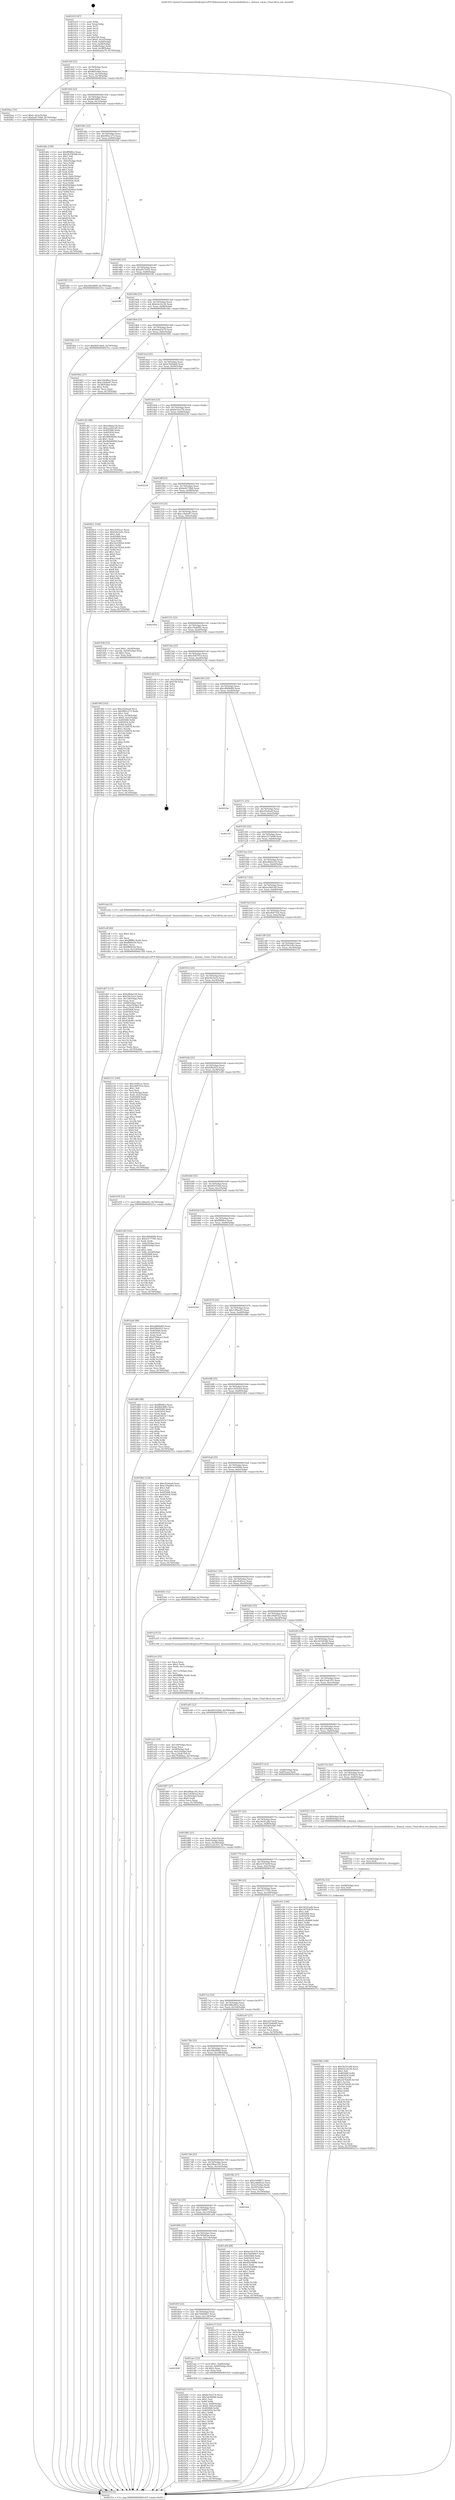 digraph "0x401410" {
  label = "0x401410 (/mnt/c/Users/mathe/Desktop/tcc/POCII/binaries/extr_linuxtoolslibrbtree.c_dummy_rotate_Final-ollvm.out::main(0))"
  labelloc = "t"
  node[shape=record]

  Entry [label="",width=0.3,height=0.3,shape=circle,fillcolor=black,style=filled]
  "0x40143f" [label="{
     0x40143f [23]\l
     | [instrs]\l
     &nbsp;&nbsp;0x40143f \<+3\>: mov -0x70(%rbp),%eax\l
     &nbsp;&nbsp;0x401442 \<+2\>: mov %eax,%ecx\l
     &nbsp;&nbsp;0x401444 \<+6\>: sub $0x86f1e8e6,%ecx\l
     &nbsp;&nbsp;0x40144a \<+3\>: mov %eax,-0x74(%rbp)\l
     &nbsp;&nbsp;0x40144d \<+3\>: mov %ecx,-0x78(%rbp)\l
     &nbsp;&nbsp;0x401450 \<+6\>: je 00000000004020ae \<main+0xc9e\>\l
  }"]
  "0x4020ae" [label="{
     0x4020ae [19]\l
     | [instrs]\l
     &nbsp;&nbsp;0x4020ae \<+7\>: movl $0x0,-0x3c(%rbp)\l
     &nbsp;&nbsp;0x4020b5 \<+7\>: movl $0xbe8170b8,-0x70(%rbp)\l
     &nbsp;&nbsp;0x4020bc \<+5\>: jmp 000000000040231e \<main+0xf0e\>\l
  }"]
  "0x401456" [label="{
     0x401456 [22]\l
     | [instrs]\l
     &nbsp;&nbsp;0x401456 \<+5\>: jmp 000000000040145b \<main+0x4b\>\l
     &nbsp;&nbsp;0x40145b \<+3\>: mov -0x74(%rbp),%eax\l
     &nbsp;&nbsp;0x40145e \<+5\>: sub $0x8bfc8f82,%eax\l
     &nbsp;&nbsp;0x401463 \<+3\>: mov %eax,-0x7c(%rbp)\l
     &nbsp;&nbsp;0x401466 \<+6\>: je 0000000000401ddc \<main+0x9cc\>\l
  }"]
  Exit [label="",width=0.3,height=0.3,shape=circle,fillcolor=black,style=filled,peripheries=2]
  "0x401ddc" [label="{
     0x401ddc [169]\l
     | [instrs]\l
     &nbsp;&nbsp;0x401ddc \<+5\>: mov $0xff9fdfce,%eax\l
     &nbsp;&nbsp;0x401de1 \<+5\>: mov $0x2b3583db,%ecx\l
     &nbsp;&nbsp;0x401de6 \<+2\>: mov $0x1,%dl\l
     &nbsp;&nbsp;0x401de8 \<+2\>: xor %esi,%esi\l
     &nbsp;&nbsp;0x401dea \<+3\>: mov -0x6c(%rbp),%edi\l
     &nbsp;&nbsp;0x401ded \<+3\>: mov %esi,%r8d\l
     &nbsp;&nbsp;0x401df0 \<+3\>: sub %edi,%r8d\l
     &nbsp;&nbsp;0x401df3 \<+2\>: mov %esi,%edi\l
     &nbsp;&nbsp;0x401df5 \<+3\>: sub $0x1,%edi\l
     &nbsp;&nbsp;0x401df8 \<+3\>: add %edi,%r8d\l
     &nbsp;&nbsp;0x401dfb \<+3\>: sub %r8d,%esi\l
     &nbsp;&nbsp;0x401dfe \<+3\>: mov %esi,-0x6c(%rbp)\l
     &nbsp;&nbsp;0x401e01 \<+7\>: mov 0x405068,%esi\l
     &nbsp;&nbsp;0x401e08 \<+7\>: mov 0x405054,%edi\l
     &nbsp;&nbsp;0x401e0f \<+3\>: mov %esi,%r8d\l
     &nbsp;&nbsp;0x401e12 \<+7\>: add $0xf5d2bbee,%r8d\l
     &nbsp;&nbsp;0x401e19 \<+4\>: sub $0x1,%r8d\l
     &nbsp;&nbsp;0x401e1d \<+7\>: sub $0xf5d2bbee,%r8d\l
     &nbsp;&nbsp;0x401e24 \<+4\>: imul %r8d,%esi\l
     &nbsp;&nbsp;0x401e28 \<+3\>: and $0x1,%esi\l
     &nbsp;&nbsp;0x401e2b \<+3\>: cmp $0x0,%esi\l
     &nbsp;&nbsp;0x401e2e \<+4\>: sete %r9b\l
     &nbsp;&nbsp;0x401e32 \<+3\>: cmp $0xa,%edi\l
     &nbsp;&nbsp;0x401e35 \<+4\>: setl %r10b\l
     &nbsp;&nbsp;0x401e39 \<+3\>: mov %r9b,%r11b\l
     &nbsp;&nbsp;0x401e3c \<+4\>: xor $0xff,%r11b\l
     &nbsp;&nbsp;0x401e40 \<+3\>: mov %r10b,%bl\l
     &nbsp;&nbsp;0x401e43 \<+3\>: xor $0xff,%bl\l
     &nbsp;&nbsp;0x401e46 \<+3\>: xor $0x1,%dl\l
     &nbsp;&nbsp;0x401e49 \<+3\>: mov %r11b,%r14b\l
     &nbsp;&nbsp;0x401e4c \<+4\>: and $0xff,%r14b\l
     &nbsp;&nbsp;0x401e50 \<+3\>: and %dl,%r9b\l
     &nbsp;&nbsp;0x401e53 \<+3\>: mov %bl,%r15b\l
     &nbsp;&nbsp;0x401e56 \<+4\>: and $0xff,%r15b\l
     &nbsp;&nbsp;0x401e5a \<+3\>: and %dl,%r10b\l
     &nbsp;&nbsp;0x401e5d \<+3\>: or %r9b,%r14b\l
     &nbsp;&nbsp;0x401e60 \<+3\>: or %r10b,%r15b\l
     &nbsp;&nbsp;0x401e63 \<+3\>: xor %r15b,%r14b\l
     &nbsp;&nbsp;0x401e66 \<+3\>: or %bl,%r11b\l
     &nbsp;&nbsp;0x401e69 \<+4\>: xor $0xff,%r11b\l
     &nbsp;&nbsp;0x401e6d \<+3\>: or $0x1,%dl\l
     &nbsp;&nbsp;0x401e70 \<+3\>: and %dl,%r11b\l
     &nbsp;&nbsp;0x401e73 \<+3\>: or %r11b,%r14b\l
     &nbsp;&nbsp;0x401e76 \<+4\>: test $0x1,%r14b\l
     &nbsp;&nbsp;0x401e7a \<+3\>: cmovne %ecx,%eax\l
     &nbsp;&nbsp;0x401e7d \<+3\>: mov %eax,-0x70(%rbp)\l
     &nbsp;&nbsp;0x401e80 \<+5\>: jmp 000000000040231e \<main+0xf0e\>\l
  }"]
  "0x40146c" [label="{
     0x40146c [22]\l
     | [instrs]\l
     &nbsp;&nbsp;0x40146c \<+5\>: jmp 0000000000401471 \<main+0x61\>\l
     &nbsp;&nbsp;0x401471 \<+3\>: mov -0x74(%rbp),%eax\l
     &nbsp;&nbsp;0x401474 \<+5\>: sub $0x9f42c273,%eax\l
     &nbsp;&nbsp;0x401479 \<+3\>: mov %eax,-0x80(%rbp)\l
     &nbsp;&nbsp;0x40147c \<+6\>: je 00000000004019f2 \<main+0x5e2\>\l
  }"]
  "0x401f46" [label="{
     0x401f46 [148]\l
     | [instrs]\l
     &nbsp;&nbsp;0x401f46 \<+5\>: mov $0x34c91ad6,%eax\l
     &nbsp;&nbsp;0x401f4b \<+5\>: mov $0xb2e16c36,%ecx\l
     &nbsp;&nbsp;0x401f50 \<+2\>: mov $0x1,%dl\l
     &nbsp;&nbsp;0x401f52 \<+8\>: mov 0x405068,%r8d\l
     &nbsp;&nbsp;0x401f5a \<+8\>: mov 0x405054,%r9d\l
     &nbsp;&nbsp;0x401f62 \<+3\>: mov %r8d,%r10d\l
     &nbsp;&nbsp;0x401f65 \<+7\>: add $0x24764ef9,%r10d\l
     &nbsp;&nbsp;0x401f6c \<+4\>: sub $0x1,%r10d\l
     &nbsp;&nbsp;0x401f70 \<+7\>: sub $0x24764ef9,%r10d\l
     &nbsp;&nbsp;0x401f77 \<+4\>: imul %r10d,%r8d\l
     &nbsp;&nbsp;0x401f7b \<+4\>: and $0x1,%r8d\l
     &nbsp;&nbsp;0x401f7f \<+4\>: cmp $0x0,%r8d\l
     &nbsp;&nbsp;0x401f83 \<+4\>: sete %r11b\l
     &nbsp;&nbsp;0x401f87 \<+4\>: cmp $0xa,%r9d\l
     &nbsp;&nbsp;0x401f8b \<+3\>: setl %bl\l
     &nbsp;&nbsp;0x401f8e \<+3\>: mov %r11b,%r14b\l
     &nbsp;&nbsp;0x401f91 \<+4\>: xor $0xff,%r14b\l
     &nbsp;&nbsp;0x401f95 \<+3\>: mov %bl,%r15b\l
     &nbsp;&nbsp;0x401f98 \<+4\>: xor $0xff,%r15b\l
     &nbsp;&nbsp;0x401f9c \<+3\>: xor $0x1,%dl\l
     &nbsp;&nbsp;0x401f9f \<+3\>: mov %r14b,%r12b\l
     &nbsp;&nbsp;0x401fa2 \<+4\>: and $0xff,%r12b\l
     &nbsp;&nbsp;0x401fa6 \<+3\>: and %dl,%r11b\l
     &nbsp;&nbsp;0x401fa9 \<+3\>: mov %r15b,%r13b\l
     &nbsp;&nbsp;0x401fac \<+4\>: and $0xff,%r13b\l
     &nbsp;&nbsp;0x401fb0 \<+2\>: and %dl,%bl\l
     &nbsp;&nbsp;0x401fb2 \<+3\>: or %r11b,%r12b\l
     &nbsp;&nbsp;0x401fb5 \<+3\>: or %bl,%r13b\l
     &nbsp;&nbsp;0x401fb8 \<+3\>: xor %r13b,%r12b\l
     &nbsp;&nbsp;0x401fbb \<+3\>: or %r15b,%r14b\l
     &nbsp;&nbsp;0x401fbe \<+4\>: xor $0xff,%r14b\l
     &nbsp;&nbsp;0x401fc2 \<+3\>: or $0x1,%dl\l
     &nbsp;&nbsp;0x401fc5 \<+3\>: and %dl,%r14b\l
     &nbsp;&nbsp;0x401fc8 \<+3\>: or %r14b,%r12b\l
     &nbsp;&nbsp;0x401fcb \<+4\>: test $0x1,%r12b\l
     &nbsp;&nbsp;0x401fcf \<+3\>: cmovne %ecx,%eax\l
     &nbsp;&nbsp;0x401fd2 \<+3\>: mov %eax,-0x70(%rbp)\l
     &nbsp;&nbsp;0x401fd5 \<+5\>: jmp 000000000040231e \<main+0xf0e\>\l
  }"]
  "0x4019f2" [label="{
     0x4019f2 [12]\l
     | [instrs]\l
     &nbsp;&nbsp;0x4019f2 \<+7\>: movl $0x58b2f689,-0x70(%rbp)\l
     &nbsp;&nbsp;0x4019f9 \<+5\>: jmp 000000000040231e \<main+0xf0e\>\l
  }"]
  "0x401482" [label="{
     0x401482 [25]\l
     | [instrs]\l
     &nbsp;&nbsp;0x401482 \<+5\>: jmp 0000000000401487 \<main+0x77\>\l
     &nbsp;&nbsp;0x401487 \<+3\>: mov -0x74(%rbp),%eax\l
     &nbsp;&nbsp;0x40148a \<+5\>: sub $0xa8575e05,%eax\l
     &nbsp;&nbsp;0x40148f \<+6\>: mov %eax,-0x84(%rbp)\l
     &nbsp;&nbsp;0x401495 \<+6\>: je 0000000000401ff2 \<main+0xbe2\>\l
  }"]
  "0x401f3a" [label="{
     0x401f3a [12]\l
     | [instrs]\l
     &nbsp;&nbsp;0x401f3a \<+4\>: mov -0x68(%rbp),%rsi\l
     &nbsp;&nbsp;0x401f3e \<+3\>: mov %rsi,%rdi\l
     &nbsp;&nbsp;0x401f41 \<+5\>: call 0000000000401030 \<free@plt\>\l
     | [calls]\l
     &nbsp;&nbsp;0x401030 \{1\} (unknown)\l
  }"]
  "0x401ff2" [label="{
     0x401ff2\l
  }", style=dashed]
  "0x40149b" [label="{
     0x40149b [25]\l
     | [instrs]\l
     &nbsp;&nbsp;0x40149b \<+5\>: jmp 00000000004014a0 \<main+0x90\>\l
     &nbsp;&nbsp;0x4014a0 \<+3\>: mov -0x74(%rbp),%eax\l
     &nbsp;&nbsp;0x4014a3 \<+5\>: sub $0xb2e16c36,%eax\l
     &nbsp;&nbsp;0x4014a8 \<+6\>: mov %eax,-0x88(%rbp)\l
     &nbsp;&nbsp;0x4014ae \<+6\>: je 0000000000401fda \<main+0xbca\>\l
  }"]
  "0x401f2e" [label="{
     0x401f2e [12]\l
     | [instrs]\l
     &nbsp;&nbsp;0x401f2e \<+4\>: mov -0x58(%rbp),%rsi\l
     &nbsp;&nbsp;0x401f32 \<+3\>: mov %rsi,%rdi\l
     &nbsp;&nbsp;0x401f35 \<+5\>: call 0000000000401030 \<free@plt\>\l
     | [calls]\l
     &nbsp;&nbsp;0x401030 \{1\} (unknown)\l
  }"]
  "0x401fda" [label="{
     0x401fda [12]\l
     | [instrs]\l
     &nbsp;&nbsp;0x401fda \<+7\>: movl $0x86f1e8e6,-0x70(%rbp)\l
     &nbsp;&nbsp;0x401fe1 \<+5\>: jmp 000000000040231e \<main+0xf0e\>\l
  }"]
  "0x4014b4" [label="{
     0x4014b4 [25]\l
     | [instrs]\l
     &nbsp;&nbsp;0x4014b4 \<+5\>: jmp 00000000004014b9 \<main+0xa9\>\l
     &nbsp;&nbsp;0x4014b9 \<+3\>: mov -0x74(%rbp),%eax\l
     &nbsp;&nbsp;0x4014bc \<+5\>: sub $0xb6ad3a79,%eax\l
     &nbsp;&nbsp;0x4014c1 \<+6\>: mov %eax,-0x8c(%rbp)\l
     &nbsp;&nbsp;0x4014c7 \<+6\>: je 0000000000401842 \<main+0x432\>\l
  }"]
  "0x401d07" [label="{
     0x401d07 [113]\l
     | [instrs]\l
     &nbsp;&nbsp;0x401d07 \<+5\>: mov $0xe96da518,%ecx\l
     &nbsp;&nbsp;0x401d0c \<+5\>: mov $0xf30c5ee5,%edx\l
     &nbsp;&nbsp;0x401d11 \<+6\>: mov -0x124(%rbp),%esi\l
     &nbsp;&nbsp;0x401d17 \<+3\>: imul %eax,%esi\l
     &nbsp;&nbsp;0x401d1a \<+4\>: mov -0x68(%rbp),%rdi\l
     &nbsp;&nbsp;0x401d1e \<+4\>: movslq -0x6c(%rbp),%r8\l
     &nbsp;&nbsp;0x401d22 \<+4\>: mov %esi,(%rdi,%r8,4)\l
     &nbsp;&nbsp;0x401d26 \<+7\>: mov 0x405068,%eax\l
     &nbsp;&nbsp;0x401d2d \<+7\>: mov 0x405054,%esi\l
     &nbsp;&nbsp;0x401d34 \<+3\>: mov %eax,%r9d\l
     &nbsp;&nbsp;0x401d37 \<+7\>: add $0x628cffcc,%r9d\l
     &nbsp;&nbsp;0x401d3e \<+4\>: sub $0x1,%r9d\l
     &nbsp;&nbsp;0x401d42 \<+7\>: sub $0x628cffcc,%r9d\l
     &nbsp;&nbsp;0x401d49 \<+4\>: imul %r9d,%eax\l
     &nbsp;&nbsp;0x401d4d \<+3\>: and $0x1,%eax\l
     &nbsp;&nbsp;0x401d50 \<+3\>: cmp $0x0,%eax\l
     &nbsp;&nbsp;0x401d53 \<+4\>: sete %r10b\l
     &nbsp;&nbsp;0x401d57 \<+3\>: cmp $0xa,%esi\l
     &nbsp;&nbsp;0x401d5a \<+4\>: setl %r11b\l
     &nbsp;&nbsp;0x401d5e \<+3\>: mov %r10b,%bl\l
     &nbsp;&nbsp;0x401d61 \<+3\>: and %r11b,%bl\l
     &nbsp;&nbsp;0x401d64 \<+3\>: xor %r11b,%r10b\l
     &nbsp;&nbsp;0x401d67 \<+3\>: or %r10b,%bl\l
     &nbsp;&nbsp;0x401d6a \<+3\>: test $0x1,%bl\l
     &nbsp;&nbsp;0x401d6d \<+3\>: cmovne %edx,%ecx\l
     &nbsp;&nbsp;0x401d70 \<+3\>: mov %ecx,-0x70(%rbp)\l
     &nbsp;&nbsp;0x401d73 \<+5\>: jmp 000000000040231e \<main+0xf0e\>\l
  }"]
  "0x401842" [label="{
     0x401842 [27]\l
     | [instrs]\l
     &nbsp;&nbsp;0x401842 \<+5\>: mov $0x326af8ee,%eax\l
     &nbsp;&nbsp;0x401847 \<+5\>: mov $0xc18abe87,%ecx\l
     &nbsp;&nbsp;0x40184c \<+3\>: mov -0x38(%rbp),%edx\l
     &nbsp;&nbsp;0x40184f \<+3\>: cmp $0x2,%edx\l
     &nbsp;&nbsp;0x401852 \<+3\>: cmovne %ecx,%eax\l
     &nbsp;&nbsp;0x401855 \<+3\>: mov %eax,-0x70(%rbp)\l
     &nbsp;&nbsp;0x401858 \<+5\>: jmp 000000000040231e \<main+0xf0e\>\l
  }"]
  "0x4014cd" [label="{
     0x4014cd [25]\l
     | [instrs]\l
     &nbsp;&nbsp;0x4014cd \<+5\>: jmp 00000000004014d2 \<main+0xc2\>\l
     &nbsp;&nbsp;0x4014d2 \<+3\>: mov -0x74(%rbp),%eax\l
     &nbsp;&nbsp;0x4014d5 \<+5\>: sub $0xb76d4dd9,%eax\l
     &nbsp;&nbsp;0x4014da \<+6\>: mov %eax,-0x90(%rbp)\l
     &nbsp;&nbsp;0x4014e0 \<+6\>: je 0000000000401c82 \<main+0x872\>\l
  }"]
  "0x40231e" [label="{
     0x40231e [5]\l
     | [instrs]\l
     &nbsp;&nbsp;0x40231e \<+5\>: jmp 000000000040143f \<main+0x2f\>\l
  }"]
  "0x401410" [label="{
     0x401410 [47]\l
     | [instrs]\l
     &nbsp;&nbsp;0x401410 \<+1\>: push %rbp\l
     &nbsp;&nbsp;0x401411 \<+3\>: mov %rsp,%rbp\l
     &nbsp;&nbsp;0x401414 \<+2\>: push %r15\l
     &nbsp;&nbsp;0x401416 \<+2\>: push %r14\l
     &nbsp;&nbsp;0x401418 \<+2\>: push %r13\l
     &nbsp;&nbsp;0x40141a \<+2\>: push %r12\l
     &nbsp;&nbsp;0x40141c \<+1\>: push %rbx\l
     &nbsp;&nbsp;0x40141d \<+7\>: sub $0x108,%rsp\l
     &nbsp;&nbsp;0x401424 \<+7\>: movl $0x0,-0x3c(%rbp)\l
     &nbsp;&nbsp;0x40142b \<+3\>: mov %edi,-0x40(%rbp)\l
     &nbsp;&nbsp;0x40142e \<+4\>: mov %rsi,-0x48(%rbp)\l
     &nbsp;&nbsp;0x401432 \<+3\>: mov -0x40(%rbp),%edi\l
     &nbsp;&nbsp;0x401435 \<+3\>: mov %edi,-0x38(%rbp)\l
     &nbsp;&nbsp;0x401438 \<+7\>: movl $0xb6ad3a79,-0x70(%rbp)\l
  }"]
  "0x401cdf" [label="{
     0x401cdf [40]\l
     | [instrs]\l
     &nbsp;&nbsp;0x401cdf \<+5\>: mov $0x2,%ecx\l
     &nbsp;&nbsp;0x401ce4 \<+1\>: cltd\l
     &nbsp;&nbsp;0x401ce5 \<+2\>: idiv %ecx\l
     &nbsp;&nbsp;0x401ce7 \<+6\>: imul $0xfffffffe,%edx,%ecx\l
     &nbsp;&nbsp;0x401ced \<+6\>: add $0xf864e59,%ecx\l
     &nbsp;&nbsp;0x401cf3 \<+3\>: add $0x1,%ecx\l
     &nbsp;&nbsp;0x401cf6 \<+6\>: sub $0xf864e59,%ecx\l
     &nbsp;&nbsp;0x401cfc \<+6\>: mov %ecx,-0x124(%rbp)\l
     &nbsp;&nbsp;0x401d02 \<+5\>: call 0000000000401160 \<next_i\>\l
     | [calls]\l
     &nbsp;&nbsp;0x401160 \{1\} (/mnt/c/Users/mathe/Desktop/tcc/POCII/binaries/extr_linuxtoolslibrbtree.c_dummy_rotate_Final-ollvm.out::next_i)\l
  }"]
  "0x401c82" [label="{
     0x401c82 [88]\l
     | [instrs]\l
     &nbsp;&nbsp;0x401c82 \<+5\>: mov $0xe96da518,%eax\l
     &nbsp;&nbsp;0x401c87 \<+5\>: mov $0xea3b41d0,%ecx\l
     &nbsp;&nbsp;0x401c8c \<+7\>: mov 0x405068,%edx\l
     &nbsp;&nbsp;0x401c93 \<+7\>: mov 0x405054,%esi\l
     &nbsp;&nbsp;0x401c9a \<+2\>: mov %edx,%edi\l
     &nbsp;&nbsp;0x401c9c \<+6\>: sub $0x96b9009d,%edi\l
     &nbsp;&nbsp;0x401ca2 \<+3\>: sub $0x1,%edi\l
     &nbsp;&nbsp;0x401ca5 \<+6\>: add $0x96b9009d,%edi\l
     &nbsp;&nbsp;0x401cab \<+3\>: imul %edi,%edx\l
     &nbsp;&nbsp;0x401cae \<+3\>: and $0x1,%edx\l
     &nbsp;&nbsp;0x401cb1 \<+3\>: cmp $0x0,%edx\l
     &nbsp;&nbsp;0x401cb4 \<+4\>: sete %r8b\l
     &nbsp;&nbsp;0x401cb8 \<+3\>: cmp $0xa,%esi\l
     &nbsp;&nbsp;0x401cbb \<+4\>: setl %r9b\l
     &nbsp;&nbsp;0x401cbf \<+3\>: mov %r8b,%r10b\l
     &nbsp;&nbsp;0x401cc2 \<+3\>: and %r9b,%r10b\l
     &nbsp;&nbsp;0x401cc5 \<+3\>: xor %r9b,%r8b\l
     &nbsp;&nbsp;0x401cc8 \<+3\>: or %r8b,%r10b\l
     &nbsp;&nbsp;0x401ccb \<+4\>: test $0x1,%r10b\l
     &nbsp;&nbsp;0x401ccf \<+3\>: cmovne %ecx,%eax\l
     &nbsp;&nbsp;0x401cd2 \<+3\>: mov %eax,-0x70(%rbp)\l
     &nbsp;&nbsp;0x401cd5 \<+5\>: jmp 000000000040231e \<main+0xf0e\>\l
  }"]
  "0x4014e6" [label="{
     0x4014e6 [25]\l
     | [instrs]\l
     &nbsp;&nbsp;0x4014e6 \<+5\>: jmp 00000000004014eb \<main+0xdb\>\l
     &nbsp;&nbsp;0x4014eb \<+3\>: mov -0x74(%rbp),%eax\l
     &nbsp;&nbsp;0x4014ee \<+5\>: sub $0xbe35e376,%eax\l
     &nbsp;&nbsp;0x4014f3 \<+6\>: mov %eax,-0x94(%rbp)\l
     &nbsp;&nbsp;0x4014f9 \<+6\>: je 0000000000402220 \<main+0xe10\>\l
  }"]
  "0x401b03" [label="{
     0x401b03 [153]\l
     | [instrs]\l
     &nbsp;&nbsp;0x401b03 \<+5\>: mov $0xbe35e376,%ecx\l
     &nbsp;&nbsp;0x401b08 \<+5\>: mov $0x1dc0494b,%edx\l
     &nbsp;&nbsp;0x401b0d \<+3\>: mov $0x1,%sil\l
     &nbsp;&nbsp;0x401b10 \<+3\>: xor %r8d,%r8d\l
     &nbsp;&nbsp;0x401b13 \<+4\>: mov %rax,-0x68(%rbp)\l
     &nbsp;&nbsp;0x401b17 \<+7\>: movl $0x0,-0x6c(%rbp)\l
     &nbsp;&nbsp;0x401b1e \<+8\>: mov 0x405068,%r9d\l
     &nbsp;&nbsp;0x401b26 \<+8\>: mov 0x405054,%r10d\l
     &nbsp;&nbsp;0x401b2e \<+4\>: sub $0x1,%r8d\l
     &nbsp;&nbsp;0x401b32 \<+3\>: mov %r9d,%r11d\l
     &nbsp;&nbsp;0x401b35 \<+3\>: add %r8d,%r11d\l
     &nbsp;&nbsp;0x401b38 \<+4\>: imul %r11d,%r9d\l
     &nbsp;&nbsp;0x401b3c \<+4\>: and $0x1,%r9d\l
     &nbsp;&nbsp;0x401b40 \<+4\>: cmp $0x0,%r9d\l
     &nbsp;&nbsp;0x401b44 \<+3\>: sete %bl\l
     &nbsp;&nbsp;0x401b47 \<+4\>: cmp $0xa,%r10d\l
     &nbsp;&nbsp;0x401b4b \<+4\>: setl %r14b\l
     &nbsp;&nbsp;0x401b4f \<+3\>: mov %bl,%r15b\l
     &nbsp;&nbsp;0x401b52 \<+4\>: xor $0xff,%r15b\l
     &nbsp;&nbsp;0x401b56 \<+3\>: mov %r14b,%r12b\l
     &nbsp;&nbsp;0x401b59 \<+4\>: xor $0xff,%r12b\l
     &nbsp;&nbsp;0x401b5d \<+4\>: xor $0x0,%sil\l
     &nbsp;&nbsp;0x401b61 \<+3\>: mov %r15b,%r13b\l
     &nbsp;&nbsp;0x401b64 \<+4\>: and $0x0,%r13b\l
     &nbsp;&nbsp;0x401b68 \<+3\>: and %sil,%bl\l
     &nbsp;&nbsp;0x401b6b \<+3\>: mov %r12b,%al\l
     &nbsp;&nbsp;0x401b6e \<+2\>: and $0x0,%al\l
     &nbsp;&nbsp;0x401b70 \<+3\>: and %sil,%r14b\l
     &nbsp;&nbsp;0x401b73 \<+3\>: or %bl,%r13b\l
     &nbsp;&nbsp;0x401b76 \<+3\>: or %r14b,%al\l
     &nbsp;&nbsp;0x401b79 \<+3\>: xor %al,%r13b\l
     &nbsp;&nbsp;0x401b7c \<+3\>: or %r12b,%r15b\l
     &nbsp;&nbsp;0x401b7f \<+4\>: xor $0xff,%r15b\l
     &nbsp;&nbsp;0x401b83 \<+4\>: or $0x0,%sil\l
     &nbsp;&nbsp;0x401b87 \<+3\>: and %sil,%r15b\l
     &nbsp;&nbsp;0x401b8a \<+3\>: or %r15b,%r13b\l
     &nbsp;&nbsp;0x401b8d \<+4\>: test $0x1,%r13b\l
     &nbsp;&nbsp;0x401b91 \<+3\>: cmovne %edx,%ecx\l
     &nbsp;&nbsp;0x401b94 \<+3\>: mov %ecx,-0x70(%rbp)\l
     &nbsp;&nbsp;0x401b97 \<+5\>: jmp 000000000040231e \<main+0xf0e\>\l
  }"]
  "0x402220" [label="{
     0x402220\l
  }", style=dashed]
  "0x4014ff" [label="{
     0x4014ff [25]\l
     | [instrs]\l
     &nbsp;&nbsp;0x4014ff \<+5\>: jmp 0000000000401504 \<main+0xf4\>\l
     &nbsp;&nbsp;0x401504 \<+3\>: mov -0x74(%rbp),%eax\l
     &nbsp;&nbsp;0x401507 \<+5\>: sub $0xbe8170b8,%eax\l
     &nbsp;&nbsp;0x40150c \<+6\>: mov %eax,-0x98(%rbp)\l
     &nbsp;&nbsp;0x401512 \<+6\>: je 00000000004020c1 \<main+0xcb1\>\l
  }"]
  "0x401838" [label="{
     0x401838\l
  }", style=dashed]
  "0x4020c1" [label="{
     0x4020c1 [144]\l
     | [instrs]\l
     &nbsp;&nbsp;0x4020c1 \<+5\>: mov $0x1fc85ccc,%eax\l
     &nbsp;&nbsp;0x4020c6 \<+5\>: mov $0xf18c5e0c,%ecx\l
     &nbsp;&nbsp;0x4020cb \<+2\>: mov $0x1,%dl\l
     &nbsp;&nbsp;0x4020cd \<+7\>: mov 0x405068,%esi\l
     &nbsp;&nbsp;0x4020d4 \<+7\>: mov 0x405054,%edi\l
     &nbsp;&nbsp;0x4020db \<+3\>: mov %esi,%r8d\l
     &nbsp;&nbsp;0x4020de \<+7\>: sub $0x1be182b4,%r8d\l
     &nbsp;&nbsp;0x4020e5 \<+4\>: sub $0x1,%r8d\l
     &nbsp;&nbsp;0x4020e9 \<+7\>: add $0x1be182b4,%r8d\l
     &nbsp;&nbsp;0x4020f0 \<+4\>: imul %r8d,%esi\l
     &nbsp;&nbsp;0x4020f4 \<+3\>: and $0x1,%esi\l
     &nbsp;&nbsp;0x4020f7 \<+3\>: cmp $0x0,%esi\l
     &nbsp;&nbsp;0x4020fa \<+4\>: sete %r9b\l
     &nbsp;&nbsp;0x4020fe \<+3\>: cmp $0xa,%edi\l
     &nbsp;&nbsp;0x402101 \<+4\>: setl %r10b\l
     &nbsp;&nbsp;0x402105 \<+3\>: mov %r9b,%r11b\l
     &nbsp;&nbsp;0x402108 \<+4\>: xor $0xff,%r11b\l
     &nbsp;&nbsp;0x40210c \<+3\>: mov %r10b,%bl\l
     &nbsp;&nbsp;0x40210f \<+3\>: xor $0xff,%bl\l
     &nbsp;&nbsp;0x402112 \<+3\>: xor $0x0,%dl\l
     &nbsp;&nbsp;0x402115 \<+3\>: mov %r11b,%r14b\l
     &nbsp;&nbsp;0x402118 \<+4\>: and $0x0,%r14b\l
     &nbsp;&nbsp;0x40211c \<+3\>: and %dl,%r9b\l
     &nbsp;&nbsp;0x40211f \<+3\>: mov %bl,%r15b\l
     &nbsp;&nbsp;0x402122 \<+4\>: and $0x0,%r15b\l
     &nbsp;&nbsp;0x402126 \<+3\>: and %dl,%r10b\l
     &nbsp;&nbsp;0x402129 \<+3\>: or %r9b,%r14b\l
     &nbsp;&nbsp;0x40212c \<+3\>: or %r10b,%r15b\l
     &nbsp;&nbsp;0x40212f \<+3\>: xor %r15b,%r14b\l
     &nbsp;&nbsp;0x402132 \<+3\>: or %bl,%r11b\l
     &nbsp;&nbsp;0x402135 \<+4\>: xor $0xff,%r11b\l
     &nbsp;&nbsp;0x402139 \<+3\>: or $0x0,%dl\l
     &nbsp;&nbsp;0x40213c \<+3\>: and %dl,%r11b\l
     &nbsp;&nbsp;0x40213f \<+3\>: or %r11b,%r14b\l
     &nbsp;&nbsp;0x402142 \<+4\>: test $0x1,%r14b\l
     &nbsp;&nbsp;0x402146 \<+3\>: cmovne %ecx,%eax\l
     &nbsp;&nbsp;0x402149 \<+3\>: mov %eax,-0x70(%rbp)\l
     &nbsp;&nbsp;0x40214c \<+5\>: jmp 000000000040231e \<main+0xf0e\>\l
  }"]
  "0x401518" [label="{
     0x401518 [25]\l
     | [instrs]\l
     &nbsp;&nbsp;0x401518 \<+5\>: jmp 000000000040151d \<main+0x10d\>\l
     &nbsp;&nbsp;0x40151d \<+3\>: mov -0x74(%rbp),%eax\l
     &nbsp;&nbsp;0x401520 \<+5\>: sub $0xc18abe87,%eax\l
     &nbsp;&nbsp;0x401525 \<+6\>: mov %eax,-0x9c(%rbp)\l
     &nbsp;&nbsp;0x40152b \<+6\>: je 000000000040185d \<main+0x44d\>\l
  }"]
  "0x401aec" [label="{
     0x401aec [23]\l
     | [instrs]\l
     &nbsp;&nbsp;0x401aec \<+7\>: movl $0x1,-0x60(%rbp)\l
     &nbsp;&nbsp;0x401af3 \<+4\>: movslq -0x60(%rbp),%rax\l
     &nbsp;&nbsp;0x401af7 \<+4\>: shl $0x2,%rax\l
     &nbsp;&nbsp;0x401afb \<+3\>: mov %rax,%rdi\l
     &nbsp;&nbsp;0x401afe \<+5\>: call 0000000000401050 \<malloc@plt\>\l
     | [calls]\l
     &nbsp;&nbsp;0x401050 \{1\} (unknown)\l
  }"]
  "0x40185d" [label="{
     0x40185d\l
  }", style=dashed]
  "0x401531" [label="{
     0x401531 [25]\l
     | [instrs]\l
     &nbsp;&nbsp;0x401531 \<+5\>: jmp 0000000000401536 \<main+0x126\>\l
     &nbsp;&nbsp;0x401536 \<+3\>: mov -0x74(%rbp),%eax\l
     &nbsp;&nbsp;0x401539 \<+5\>: sub $0xc19ab892,%eax\l
     &nbsp;&nbsp;0x40153e \<+6\>: mov %eax,-0xa0(%rbp)\l
     &nbsp;&nbsp;0x401544 \<+6\>: je 0000000000401938 \<main+0x528\>\l
  }"]
  "0x40181f" [label="{
     0x40181f [25]\l
     | [instrs]\l
     &nbsp;&nbsp;0x40181f \<+5\>: jmp 0000000000401824 \<main+0x414\>\l
     &nbsp;&nbsp;0x401824 \<+3\>: mov -0x74(%rbp),%eax\l
     &nbsp;&nbsp;0x401827 \<+5\>: sub $0x7b404857,%eax\l
     &nbsp;&nbsp;0x40182c \<+6\>: mov %eax,-0x118(%rbp)\l
     &nbsp;&nbsp;0x401832 \<+6\>: je 0000000000401aec \<main+0x6dc\>\l
  }"]
  "0x401938" [label="{
     0x401938 [23]\l
     | [instrs]\l
     &nbsp;&nbsp;0x401938 \<+7\>: movl $0x1,-0x50(%rbp)\l
     &nbsp;&nbsp;0x40193f \<+4\>: movslq -0x50(%rbp),%rax\l
     &nbsp;&nbsp;0x401943 \<+4\>: shl $0x2,%rax\l
     &nbsp;&nbsp;0x401947 \<+3\>: mov %rax,%rdi\l
     &nbsp;&nbsp;0x40194a \<+5\>: call 0000000000401050 \<malloc@plt\>\l
     | [calls]\l
     &nbsp;&nbsp;0x401050 \{1\} (unknown)\l
  }"]
  "0x40154a" [label="{
     0x40154a [25]\l
     | [instrs]\l
     &nbsp;&nbsp;0x40154a \<+5\>: jmp 000000000040154f \<main+0x13f\>\l
     &nbsp;&nbsp;0x40154f \<+3\>: mov -0x74(%rbp),%eax\l
     &nbsp;&nbsp;0x401552 \<+5\>: sub $0xc4df7014,%eax\l
     &nbsp;&nbsp;0x401557 \<+6\>: mov %eax,-0xa4(%rbp)\l
     &nbsp;&nbsp;0x40155d \<+6\>: je 00000000004021dd \<main+0xdcd\>\l
  }"]
  "0x401a73" [label="{
     0x401a73 [33]\l
     | [instrs]\l
     &nbsp;&nbsp;0x401a73 \<+2\>: xor %eax,%eax\l
     &nbsp;&nbsp;0x401a75 \<+3\>: mov -0x5c(%rbp),%ecx\l
     &nbsp;&nbsp;0x401a78 \<+2\>: mov %eax,%edx\l
     &nbsp;&nbsp;0x401a7a \<+2\>: sub %ecx,%edx\l
     &nbsp;&nbsp;0x401a7c \<+2\>: mov %eax,%ecx\l
     &nbsp;&nbsp;0x401a7e \<+3\>: sub $0x1,%ecx\l
     &nbsp;&nbsp;0x401a81 \<+2\>: add %ecx,%edx\l
     &nbsp;&nbsp;0x401a83 \<+2\>: sub %edx,%eax\l
     &nbsp;&nbsp;0x401a85 \<+3\>: mov %eax,-0x5c(%rbp)\l
     &nbsp;&nbsp;0x401a88 \<+7\>: movl $0x58b2f689,-0x70(%rbp)\l
     &nbsp;&nbsp;0x401a8f \<+5\>: jmp 000000000040231e \<main+0xf0e\>\l
  }"]
  "0x4021dd" [label="{
     0x4021dd [21]\l
     | [instrs]\l
     &nbsp;&nbsp;0x4021dd \<+3\>: mov -0x2c(%rbp),%eax\l
     &nbsp;&nbsp;0x4021e0 \<+7\>: add $0x108,%rsp\l
     &nbsp;&nbsp;0x4021e7 \<+1\>: pop %rbx\l
     &nbsp;&nbsp;0x4021e8 \<+2\>: pop %r12\l
     &nbsp;&nbsp;0x4021ea \<+2\>: pop %r13\l
     &nbsp;&nbsp;0x4021ec \<+2\>: pop %r14\l
     &nbsp;&nbsp;0x4021ee \<+2\>: pop %r15\l
     &nbsp;&nbsp;0x4021f0 \<+1\>: pop %rbp\l
     &nbsp;&nbsp;0x4021f1 \<+1\>: ret\l
  }"]
  "0x401563" [label="{
     0x401563 [25]\l
     | [instrs]\l
     &nbsp;&nbsp;0x401563 \<+5\>: jmp 0000000000401568 \<main+0x158\>\l
     &nbsp;&nbsp;0x401568 \<+3\>: mov -0x74(%rbp),%eax\l
     &nbsp;&nbsp;0x40156b \<+5\>: sub $0xc8684b89,%eax\l
     &nbsp;&nbsp;0x401570 \<+6\>: mov %eax,-0xa8(%rbp)\l
     &nbsp;&nbsp;0x401576 \<+6\>: je 000000000040224e \<main+0xe3e\>\l
  }"]
  "0x401806" [label="{
     0x401806 [25]\l
     | [instrs]\l
     &nbsp;&nbsp;0x401806 \<+5\>: jmp 000000000040180b \<main+0x3fb\>\l
     &nbsp;&nbsp;0x40180b \<+3\>: mov -0x74(%rbp),%eax\l
     &nbsp;&nbsp;0x40180e \<+5\>: sub $0x783fd0aa,%eax\l
     &nbsp;&nbsp;0x401813 \<+6\>: mov %eax,-0x114(%rbp)\l
     &nbsp;&nbsp;0x401819 \<+6\>: je 0000000000401a73 \<main+0x663\>\l
  }"]
  "0x40224e" [label="{
     0x40224e\l
  }", style=dashed]
  "0x40157c" [label="{
     0x40157c [25]\l
     | [instrs]\l
     &nbsp;&nbsp;0x40157c \<+5\>: jmp 0000000000401581 \<main+0x171\>\l
     &nbsp;&nbsp;0x401581 \<+3\>: mov -0x74(%rbp),%eax\l
     &nbsp;&nbsp;0x401584 \<+5\>: sub $0xcf2e6aa9,%eax\l
     &nbsp;&nbsp;0x401589 \<+6\>: mov %eax,-0xac(%rbp)\l
     &nbsp;&nbsp;0x40158f \<+6\>: je 00000000004021f2 \<main+0xde2\>\l
  }"]
  "0x401a94" [label="{
     0x401a94 [88]\l
     | [instrs]\l
     &nbsp;&nbsp;0x401a94 \<+5\>: mov $0xbe35e376,%eax\l
     &nbsp;&nbsp;0x401a99 \<+5\>: mov $0x7b404857,%ecx\l
     &nbsp;&nbsp;0x401a9e \<+7\>: mov 0x405068,%edx\l
     &nbsp;&nbsp;0x401aa5 \<+7\>: mov 0x405054,%esi\l
     &nbsp;&nbsp;0x401aac \<+2\>: mov %edx,%edi\l
     &nbsp;&nbsp;0x401aae \<+6\>: add $0x95b58986,%edi\l
     &nbsp;&nbsp;0x401ab4 \<+3\>: sub $0x1,%edi\l
     &nbsp;&nbsp;0x401ab7 \<+6\>: sub $0x95b58986,%edi\l
     &nbsp;&nbsp;0x401abd \<+3\>: imul %edi,%edx\l
     &nbsp;&nbsp;0x401ac0 \<+3\>: and $0x1,%edx\l
     &nbsp;&nbsp;0x401ac3 \<+3\>: cmp $0x0,%edx\l
     &nbsp;&nbsp;0x401ac6 \<+4\>: sete %r8b\l
     &nbsp;&nbsp;0x401aca \<+3\>: cmp $0xa,%esi\l
     &nbsp;&nbsp;0x401acd \<+4\>: setl %r9b\l
     &nbsp;&nbsp;0x401ad1 \<+3\>: mov %r8b,%r10b\l
     &nbsp;&nbsp;0x401ad4 \<+3\>: and %r9b,%r10b\l
     &nbsp;&nbsp;0x401ad7 \<+3\>: xor %r9b,%r8b\l
     &nbsp;&nbsp;0x401ada \<+3\>: or %r8b,%r10b\l
     &nbsp;&nbsp;0x401add \<+4\>: test $0x1,%r10b\l
     &nbsp;&nbsp;0x401ae1 \<+3\>: cmovne %ecx,%eax\l
     &nbsp;&nbsp;0x401ae4 \<+3\>: mov %eax,-0x70(%rbp)\l
     &nbsp;&nbsp;0x401ae7 \<+5\>: jmp 000000000040231e \<main+0xf0e\>\l
  }"]
  "0x4021f2" [label="{
     0x4021f2\l
  }", style=dashed]
  "0x401595" [label="{
     0x401595 [25]\l
     | [instrs]\l
     &nbsp;&nbsp;0x401595 \<+5\>: jmp 000000000040159a \<main+0x18a\>\l
     &nbsp;&nbsp;0x40159a \<+3\>: mov -0x74(%rbp),%eax\l
     &nbsp;&nbsp;0x40159d \<+5\>: sub $0xe2572698,%eax\l
     &nbsp;&nbsp;0x4015a2 \<+6\>: mov %eax,-0xb0(%rbp)\l
     &nbsp;&nbsp;0x4015a8 \<+6\>: je 0000000000402045 \<main+0xc35\>\l
  }"]
  "0x4017ed" [label="{
     0x4017ed [25]\l
     | [instrs]\l
     &nbsp;&nbsp;0x4017ed \<+5\>: jmp 00000000004017f2 \<main+0x3e2\>\l
     &nbsp;&nbsp;0x4017f2 \<+3\>: mov -0x74(%rbp),%eax\l
     &nbsp;&nbsp;0x4017f5 \<+5\>: sub $0x67d9f877,%eax\l
     &nbsp;&nbsp;0x4017fa \<+6\>: mov %eax,-0x110(%rbp)\l
     &nbsp;&nbsp;0x401800 \<+6\>: je 0000000000401a94 \<main+0x684\>\l
  }"]
  "0x402045" [label="{
     0x402045\l
  }", style=dashed]
  "0x4015ae" [label="{
     0x4015ae [25]\l
     | [instrs]\l
     &nbsp;&nbsp;0x4015ae \<+5\>: jmp 00000000004015b3 \<main+0x1a3\>\l
     &nbsp;&nbsp;0x4015b3 \<+3\>: mov -0x74(%rbp),%eax\l
     &nbsp;&nbsp;0x4015b6 \<+5\>: sub $0xe96da518,%eax\l
     &nbsp;&nbsp;0x4015bb \<+6\>: mov %eax,-0xb4(%rbp)\l
     &nbsp;&nbsp;0x4015c1 \<+6\>: je 000000000040225a \<main+0xe4a\>\l
  }"]
  "0x401fe6" [label="{
     0x401fe6\l
  }", style=dashed]
  "0x40225a" [label="{
     0x40225a\l
  }", style=dashed]
  "0x4015c7" [label="{
     0x4015c7 [25]\l
     | [instrs]\l
     &nbsp;&nbsp;0x4015c7 \<+5\>: jmp 00000000004015cc \<main+0x1bc\>\l
     &nbsp;&nbsp;0x4015cc \<+3\>: mov -0x74(%rbp),%eax\l
     &nbsp;&nbsp;0x4015cf \<+5\>: sub $0xea3b41d0,%eax\l
     &nbsp;&nbsp;0x4015d4 \<+6\>: mov %eax,-0xb8(%rbp)\l
     &nbsp;&nbsp;0x4015da \<+6\>: je 0000000000401cda \<main+0x8ca\>\l
  }"]
  "0x401a52" [label="{
     0x401a52 [33]\l
     | [instrs]\l
     &nbsp;&nbsp;0x401a52 \<+6\>: mov -0x120(%rbp),%ecx\l
     &nbsp;&nbsp;0x401a58 \<+3\>: imul %eax,%ecx\l
     &nbsp;&nbsp;0x401a5b \<+4\>: mov -0x58(%rbp),%r8\l
     &nbsp;&nbsp;0x401a5f \<+4\>: movslq -0x5c(%rbp),%r9\l
     &nbsp;&nbsp;0x401a63 \<+4\>: mov %ecx,(%r8,%r9,4)\l
     &nbsp;&nbsp;0x401a67 \<+7\>: movl $0x783fd0aa,-0x70(%rbp)\l
     &nbsp;&nbsp;0x401a6e \<+5\>: jmp 000000000040231e \<main+0xf0e\>\l
  }"]
  "0x401cda" [label="{
     0x401cda [5]\l
     | [instrs]\l
     &nbsp;&nbsp;0x401cda \<+5\>: call 0000000000401160 \<next_i\>\l
     | [calls]\l
     &nbsp;&nbsp;0x401160 \{1\} (/mnt/c/Users/mathe/Desktop/tcc/POCII/binaries/extr_linuxtoolslibrbtree.c_dummy_rotate_Final-ollvm.out::next_i)\l
  }"]
  "0x4015e0" [label="{
     0x4015e0 [25]\l
     | [instrs]\l
     &nbsp;&nbsp;0x4015e0 \<+5\>: jmp 00000000004015e5 \<main+0x1d5\>\l
     &nbsp;&nbsp;0x4015e5 \<+3\>: mov -0x74(%rbp),%eax\l
     &nbsp;&nbsp;0x4015e8 \<+5\>: sub $0xefb473cb,%eax\l
     &nbsp;&nbsp;0x4015ed \<+6\>: mov %eax,-0xbc(%rbp)\l
     &nbsp;&nbsp;0x4015f3 \<+6\>: je 00000000004020a2 \<main+0xc92\>\l
  }"]
  "0x401a1e" [label="{
     0x401a1e [52]\l
     | [instrs]\l
     &nbsp;&nbsp;0x401a1e \<+2\>: xor %ecx,%ecx\l
     &nbsp;&nbsp;0x401a20 \<+5\>: mov $0x2,%edx\l
     &nbsp;&nbsp;0x401a25 \<+6\>: mov %edx,-0x11c(%rbp)\l
     &nbsp;&nbsp;0x401a2b \<+1\>: cltd\l
     &nbsp;&nbsp;0x401a2c \<+6\>: mov -0x11c(%rbp),%esi\l
     &nbsp;&nbsp;0x401a32 \<+2\>: idiv %esi\l
     &nbsp;&nbsp;0x401a34 \<+6\>: imul $0xfffffffe,%edx,%edx\l
     &nbsp;&nbsp;0x401a3a \<+2\>: mov %ecx,%edi\l
     &nbsp;&nbsp;0x401a3c \<+2\>: sub %edx,%edi\l
     &nbsp;&nbsp;0x401a3e \<+2\>: mov %ecx,%edx\l
     &nbsp;&nbsp;0x401a40 \<+3\>: sub $0x1,%edx\l
     &nbsp;&nbsp;0x401a43 \<+2\>: add %edx,%edi\l
     &nbsp;&nbsp;0x401a45 \<+2\>: sub %edi,%ecx\l
     &nbsp;&nbsp;0x401a47 \<+6\>: mov %ecx,-0x120(%rbp)\l
     &nbsp;&nbsp;0x401a4d \<+5\>: call 0000000000401160 \<next_i\>\l
     | [calls]\l
     &nbsp;&nbsp;0x401160 \{1\} (/mnt/c/Users/mathe/Desktop/tcc/POCII/binaries/extr_linuxtoolslibrbtree.c_dummy_rotate_Final-ollvm.out::next_i)\l
  }"]
  "0x4020a2" [label="{
     0x4020a2\l
  }", style=dashed]
  "0x4015f9" [label="{
     0x4015f9 [25]\l
     | [instrs]\l
     &nbsp;&nbsp;0x4015f9 \<+5\>: jmp 00000000004015fe \<main+0x1ee\>\l
     &nbsp;&nbsp;0x4015fe \<+3\>: mov -0x74(%rbp),%eax\l
     &nbsp;&nbsp;0x401601 \<+5\>: sub $0xf18c5e0c,%eax\l
     &nbsp;&nbsp;0x401606 \<+6\>: mov %eax,-0xc0(%rbp)\l
     &nbsp;&nbsp;0x40160c \<+6\>: je 0000000000402151 \<main+0xd41\>\l
  }"]
  "0x4017d4" [label="{
     0x4017d4 [25]\l
     | [instrs]\l
     &nbsp;&nbsp;0x4017d4 \<+5\>: jmp 00000000004017d9 \<main+0x3c9\>\l
     &nbsp;&nbsp;0x4017d9 \<+3\>: mov -0x74(%rbp),%eax\l
     &nbsp;&nbsp;0x4017dc \<+5\>: sub $0x596ae192,%eax\l
     &nbsp;&nbsp;0x4017e1 \<+6\>: mov %eax,-0x10c(%rbp)\l
     &nbsp;&nbsp;0x4017e7 \<+6\>: je 0000000000401fe6 \<main+0xbd6\>\l
  }"]
  "0x402151" [label="{
     0x402151 [140]\l
     | [instrs]\l
     &nbsp;&nbsp;0x402151 \<+5\>: mov $0x1fc85ccc,%eax\l
     &nbsp;&nbsp;0x402156 \<+5\>: mov $0xc4df7014,%ecx\l
     &nbsp;&nbsp;0x40215b \<+2\>: mov $0x1,%dl\l
     &nbsp;&nbsp;0x40215d \<+2\>: xor %esi,%esi\l
     &nbsp;&nbsp;0x40215f \<+3\>: mov -0x3c(%rbp),%edi\l
     &nbsp;&nbsp;0x402162 \<+3\>: mov %edi,-0x2c(%rbp)\l
     &nbsp;&nbsp;0x402165 \<+7\>: mov 0x405068,%edi\l
     &nbsp;&nbsp;0x40216c \<+8\>: mov 0x405054,%r8d\l
     &nbsp;&nbsp;0x402174 \<+3\>: sub $0x1,%esi\l
     &nbsp;&nbsp;0x402177 \<+3\>: mov %edi,%r9d\l
     &nbsp;&nbsp;0x40217a \<+3\>: add %esi,%r9d\l
     &nbsp;&nbsp;0x40217d \<+4\>: imul %r9d,%edi\l
     &nbsp;&nbsp;0x402181 \<+3\>: and $0x1,%edi\l
     &nbsp;&nbsp;0x402184 \<+3\>: cmp $0x0,%edi\l
     &nbsp;&nbsp;0x402187 \<+4\>: sete %r10b\l
     &nbsp;&nbsp;0x40218b \<+4\>: cmp $0xa,%r8d\l
     &nbsp;&nbsp;0x40218f \<+4\>: setl %r11b\l
     &nbsp;&nbsp;0x402193 \<+3\>: mov %r10b,%bl\l
     &nbsp;&nbsp;0x402196 \<+3\>: xor $0xff,%bl\l
     &nbsp;&nbsp;0x402199 \<+3\>: mov %r11b,%r14b\l
     &nbsp;&nbsp;0x40219c \<+4\>: xor $0xff,%r14b\l
     &nbsp;&nbsp;0x4021a0 \<+3\>: xor $0x0,%dl\l
     &nbsp;&nbsp;0x4021a3 \<+3\>: mov %bl,%r15b\l
     &nbsp;&nbsp;0x4021a6 \<+4\>: and $0x0,%r15b\l
     &nbsp;&nbsp;0x4021aa \<+3\>: and %dl,%r10b\l
     &nbsp;&nbsp;0x4021ad \<+3\>: mov %r14b,%r12b\l
     &nbsp;&nbsp;0x4021b0 \<+4\>: and $0x0,%r12b\l
     &nbsp;&nbsp;0x4021b4 \<+3\>: and %dl,%r11b\l
     &nbsp;&nbsp;0x4021b7 \<+3\>: or %r10b,%r15b\l
     &nbsp;&nbsp;0x4021ba \<+3\>: or %r11b,%r12b\l
     &nbsp;&nbsp;0x4021bd \<+3\>: xor %r12b,%r15b\l
     &nbsp;&nbsp;0x4021c0 \<+3\>: or %r14b,%bl\l
     &nbsp;&nbsp;0x4021c3 \<+3\>: xor $0xff,%bl\l
     &nbsp;&nbsp;0x4021c6 \<+3\>: or $0x0,%dl\l
     &nbsp;&nbsp;0x4021c9 \<+2\>: and %dl,%bl\l
     &nbsp;&nbsp;0x4021cb \<+3\>: or %bl,%r15b\l
     &nbsp;&nbsp;0x4021ce \<+4\>: test $0x1,%r15b\l
     &nbsp;&nbsp;0x4021d2 \<+3\>: cmovne %ecx,%eax\l
     &nbsp;&nbsp;0x4021d5 \<+3\>: mov %eax,-0x70(%rbp)\l
     &nbsp;&nbsp;0x4021d8 \<+5\>: jmp 000000000040231e \<main+0xf0e\>\l
  }"]
  "0x401612" [label="{
     0x401612 [25]\l
     | [instrs]\l
     &nbsp;&nbsp;0x401612 \<+5\>: jmp 0000000000401617 \<main+0x207\>\l
     &nbsp;&nbsp;0x401617 \<+3\>: mov -0x74(%rbp),%eax\l
     &nbsp;&nbsp;0x40161a \<+5\>: sub $0xf30c5ee5,%eax\l
     &nbsp;&nbsp;0x40161f \<+6\>: mov %eax,-0xc4(%rbp)\l
     &nbsp;&nbsp;0x401625 \<+6\>: je 0000000000401d78 \<main+0x968\>\l
  }"]
  "0x4019fe" [label="{
     0x4019fe [27]\l
     | [instrs]\l
     &nbsp;&nbsp;0x4019fe \<+5\>: mov $0x67d9f877,%eax\l
     &nbsp;&nbsp;0x401a03 \<+5\>: mov $0x246df322,%ecx\l
     &nbsp;&nbsp;0x401a08 \<+3\>: mov -0x5c(%rbp),%edx\l
     &nbsp;&nbsp;0x401a0b \<+3\>: cmp -0x50(%rbp),%edx\l
     &nbsp;&nbsp;0x401a0e \<+3\>: cmovl %ecx,%eax\l
     &nbsp;&nbsp;0x401a11 \<+3\>: mov %eax,-0x70(%rbp)\l
     &nbsp;&nbsp;0x401a14 \<+5\>: jmp 000000000040231e \<main+0xf0e\>\l
  }"]
  "0x401d78" [label="{
     0x401d78 [12]\l
     | [instrs]\l
     &nbsp;&nbsp;0x401d78 \<+7\>: movl $0x12f6ee93,-0x70(%rbp)\l
     &nbsp;&nbsp;0x401d7f \<+5\>: jmp 000000000040231e \<main+0xf0e\>\l
  }"]
  "0x40162b" [label="{
     0x40162b [25]\l
     | [instrs]\l
     &nbsp;&nbsp;0x40162b \<+5\>: jmp 0000000000401630 \<main+0x220\>\l
     &nbsp;&nbsp;0x401630 \<+3\>: mov -0x74(%rbp),%eax\l
     &nbsp;&nbsp;0x401633 \<+5\>: sub $0xf5f6e922,%eax\l
     &nbsp;&nbsp;0x401638 \<+6\>: mov %eax,-0xc8(%rbp)\l
     &nbsp;&nbsp;0x40163e \<+6\>: je 0000000000401c00 \<main+0x7f0\>\l
  }"]
  "0x4017bb" [label="{
     0x4017bb [25]\l
     | [instrs]\l
     &nbsp;&nbsp;0x4017bb \<+5\>: jmp 00000000004017c0 \<main+0x3b0\>\l
     &nbsp;&nbsp;0x4017c0 \<+3\>: mov -0x74(%rbp),%eax\l
     &nbsp;&nbsp;0x4017c3 \<+5\>: sub $0x58b2f689,%eax\l
     &nbsp;&nbsp;0x4017c8 \<+6\>: mov %eax,-0x108(%rbp)\l
     &nbsp;&nbsp;0x4017ce \<+6\>: je 00000000004019fe \<main+0x5ee\>\l
  }"]
  "0x401c00" [label="{
     0x401c00 [103]\l
     | [instrs]\l
     &nbsp;&nbsp;0x401c00 \<+5\>: mov $0xc8684b89,%eax\l
     &nbsp;&nbsp;0x401c05 \<+5\>: mov $0x43177595,%ecx\l
     &nbsp;&nbsp;0x401c0a \<+2\>: xor %edx,%edx\l
     &nbsp;&nbsp;0x401c0c \<+3\>: mov -0x6c(%rbp),%esi\l
     &nbsp;&nbsp;0x401c0f \<+3\>: cmp -0x60(%rbp),%esi\l
     &nbsp;&nbsp;0x401c12 \<+4\>: setl %dil\l
     &nbsp;&nbsp;0x401c16 \<+4\>: and $0x1,%dil\l
     &nbsp;&nbsp;0x401c1a \<+4\>: mov %dil,-0x2d(%rbp)\l
     &nbsp;&nbsp;0x401c1e \<+7\>: mov 0x405068,%esi\l
     &nbsp;&nbsp;0x401c25 \<+8\>: mov 0x405054,%r8d\l
     &nbsp;&nbsp;0x401c2d \<+3\>: sub $0x1,%edx\l
     &nbsp;&nbsp;0x401c30 \<+3\>: mov %esi,%r9d\l
     &nbsp;&nbsp;0x401c33 \<+3\>: add %edx,%r9d\l
     &nbsp;&nbsp;0x401c36 \<+4\>: imul %r9d,%esi\l
     &nbsp;&nbsp;0x401c3a \<+3\>: and $0x1,%esi\l
     &nbsp;&nbsp;0x401c3d \<+3\>: cmp $0x0,%esi\l
     &nbsp;&nbsp;0x401c40 \<+4\>: sete %dil\l
     &nbsp;&nbsp;0x401c44 \<+4\>: cmp $0xa,%r8d\l
     &nbsp;&nbsp;0x401c48 \<+4\>: setl %r10b\l
     &nbsp;&nbsp;0x401c4c \<+3\>: mov %dil,%r11b\l
     &nbsp;&nbsp;0x401c4f \<+3\>: and %r10b,%r11b\l
     &nbsp;&nbsp;0x401c52 \<+3\>: xor %r10b,%dil\l
     &nbsp;&nbsp;0x401c55 \<+3\>: or %dil,%r11b\l
     &nbsp;&nbsp;0x401c58 \<+4\>: test $0x1,%r11b\l
     &nbsp;&nbsp;0x401c5c \<+3\>: cmovne %ecx,%eax\l
     &nbsp;&nbsp;0x401c5f \<+3\>: mov %eax,-0x70(%rbp)\l
     &nbsp;&nbsp;0x401c62 \<+5\>: jmp 000000000040231e \<main+0xf0e\>\l
  }"]
  "0x401644" [label="{
     0x401644 [25]\l
     | [instrs]\l
     &nbsp;&nbsp;0x401644 \<+5\>: jmp 0000000000401649 \<main+0x239\>\l
     &nbsp;&nbsp;0x401649 \<+3\>: mov -0x74(%rbp),%eax\l
     &nbsp;&nbsp;0x40164c \<+5\>: sub $0xf92332bd,%eax\l
     &nbsp;&nbsp;0x401651 \<+6\>: mov %eax,-0xcc(%rbp)\l
     &nbsp;&nbsp;0x401657 \<+6\>: je 0000000000401ba8 \<main+0x798\>\l
  }"]
  "0x402306" [label="{
     0x402306\l
  }", style=dashed]
  "0x401ba8" [label="{
     0x401ba8 [88]\l
     | [instrs]\l
     &nbsp;&nbsp;0x401ba8 \<+5\>: mov $0xc8684b89,%eax\l
     &nbsp;&nbsp;0x401bad \<+5\>: mov $0xf5f6e922,%ecx\l
     &nbsp;&nbsp;0x401bb2 \<+7\>: mov 0x405068,%edx\l
     &nbsp;&nbsp;0x401bb9 \<+7\>: mov 0x405054,%esi\l
     &nbsp;&nbsp;0x401bc0 \<+2\>: mov %edx,%edi\l
     &nbsp;&nbsp;0x401bc2 \<+6\>: add $0x87fd4ae2,%edi\l
     &nbsp;&nbsp;0x401bc8 \<+3\>: sub $0x1,%edi\l
     &nbsp;&nbsp;0x401bcb \<+6\>: sub $0x87fd4ae2,%edi\l
     &nbsp;&nbsp;0x401bd1 \<+3\>: imul %edi,%edx\l
     &nbsp;&nbsp;0x401bd4 \<+3\>: and $0x1,%edx\l
     &nbsp;&nbsp;0x401bd7 \<+3\>: cmp $0x0,%edx\l
     &nbsp;&nbsp;0x401bda \<+4\>: sete %r8b\l
     &nbsp;&nbsp;0x401bde \<+3\>: cmp $0xa,%esi\l
     &nbsp;&nbsp;0x401be1 \<+4\>: setl %r9b\l
     &nbsp;&nbsp;0x401be5 \<+3\>: mov %r8b,%r10b\l
     &nbsp;&nbsp;0x401be8 \<+3\>: and %r9b,%r10b\l
     &nbsp;&nbsp;0x401beb \<+3\>: xor %r9b,%r8b\l
     &nbsp;&nbsp;0x401bee \<+3\>: or %r8b,%r10b\l
     &nbsp;&nbsp;0x401bf1 \<+4\>: test $0x1,%r10b\l
     &nbsp;&nbsp;0x401bf5 \<+3\>: cmovne %ecx,%eax\l
     &nbsp;&nbsp;0x401bf8 \<+3\>: mov %eax,-0x70(%rbp)\l
     &nbsp;&nbsp;0x401bfb \<+5\>: jmp 000000000040231e \<main+0xf0e\>\l
  }"]
  "0x40165d" [label="{
     0x40165d [25]\l
     | [instrs]\l
     &nbsp;&nbsp;0x40165d \<+5\>: jmp 0000000000401662 \<main+0x252\>\l
     &nbsp;&nbsp;0x401662 \<+3\>: mov -0x74(%rbp),%eax\l
     &nbsp;&nbsp;0x401665 \<+5\>: sub $0xff9fdfce,%eax\l
     &nbsp;&nbsp;0x40166a \<+6\>: mov %eax,-0xd0(%rbp)\l
     &nbsp;&nbsp;0x401670 \<+6\>: je 00000000004022b4 \<main+0xea4\>\l
  }"]
  "0x4017a2" [label="{
     0x4017a2 [25]\l
     | [instrs]\l
     &nbsp;&nbsp;0x4017a2 \<+5\>: jmp 00000000004017a7 \<main+0x397\>\l
     &nbsp;&nbsp;0x4017a7 \<+3\>: mov -0x74(%rbp),%eax\l
     &nbsp;&nbsp;0x4017aa \<+5\>: sub $0x508ed452,%eax\l
     &nbsp;&nbsp;0x4017af \<+6\>: mov %eax,-0x104(%rbp)\l
     &nbsp;&nbsp;0x4017b5 \<+6\>: je 0000000000402306 \<main+0xef6\>\l
  }"]
  "0x4022b4" [label="{
     0x4022b4\l
  }", style=dashed]
  "0x401676" [label="{
     0x401676 [25]\l
     | [instrs]\l
     &nbsp;&nbsp;0x401676 \<+5\>: jmp 000000000040167b \<main+0x26b\>\l
     &nbsp;&nbsp;0x40167b \<+3\>: mov -0x74(%rbp),%eax\l
     &nbsp;&nbsp;0x40167e \<+5\>: sub $0x12f6ee93,%eax\l
     &nbsp;&nbsp;0x401683 \<+6\>: mov %eax,-0xd4(%rbp)\l
     &nbsp;&nbsp;0x401689 \<+6\>: je 0000000000401d84 \<main+0x974\>\l
  }"]
  "0x401c67" [label="{
     0x401c67 [27]\l
     | [instrs]\l
     &nbsp;&nbsp;0x401c67 \<+5\>: mov $0x3e97dc0f,%eax\l
     &nbsp;&nbsp;0x401c6c \<+5\>: mov $0xb76d4dd9,%ecx\l
     &nbsp;&nbsp;0x401c71 \<+3\>: mov -0x2d(%rbp),%dl\l
     &nbsp;&nbsp;0x401c74 \<+3\>: test $0x1,%dl\l
     &nbsp;&nbsp;0x401c77 \<+3\>: cmovne %ecx,%eax\l
     &nbsp;&nbsp;0x401c7a \<+3\>: mov %eax,-0x70(%rbp)\l
     &nbsp;&nbsp;0x401c7d \<+5\>: jmp 000000000040231e \<main+0xf0e\>\l
  }"]
  "0x401d84" [label="{
     0x401d84 [88]\l
     | [instrs]\l
     &nbsp;&nbsp;0x401d84 \<+5\>: mov $0xff9fdfce,%eax\l
     &nbsp;&nbsp;0x401d89 \<+5\>: mov $0x8bfc8f82,%ecx\l
     &nbsp;&nbsp;0x401d8e \<+7\>: mov 0x405068,%edx\l
     &nbsp;&nbsp;0x401d95 \<+7\>: mov 0x405054,%esi\l
     &nbsp;&nbsp;0x401d9c \<+2\>: mov %edx,%edi\l
     &nbsp;&nbsp;0x401d9e \<+6\>: sub $0xa65d23c7,%edi\l
     &nbsp;&nbsp;0x401da4 \<+3\>: sub $0x1,%edi\l
     &nbsp;&nbsp;0x401da7 \<+6\>: add $0xa65d23c7,%edi\l
     &nbsp;&nbsp;0x401dad \<+3\>: imul %edi,%edx\l
     &nbsp;&nbsp;0x401db0 \<+3\>: and $0x1,%edx\l
     &nbsp;&nbsp;0x401db3 \<+3\>: cmp $0x0,%edx\l
     &nbsp;&nbsp;0x401db6 \<+4\>: sete %r8b\l
     &nbsp;&nbsp;0x401dba \<+3\>: cmp $0xa,%esi\l
     &nbsp;&nbsp;0x401dbd \<+4\>: setl %r9b\l
     &nbsp;&nbsp;0x401dc1 \<+3\>: mov %r8b,%r10b\l
     &nbsp;&nbsp;0x401dc4 \<+3\>: and %r9b,%r10b\l
     &nbsp;&nbsp;0x401dc7 \<+3\>: xor %r9b,%r8b\l
     &nbsp;&nbsp;0x401dca \<+3\>: or %r8b,%r10b\l
     &nbsp;&nbsp;0x401dcd \<+4\>: test $0x1,%r10b\l
     &nbsp;&nbsp;0x401dd1 \<+3\>: cmovne %ecx,%eax\l
     &nbsp;&nbsp;0x401dd4 \<+3\>: mov %eax,-0x70(%rbp)\l
     &nbsp;&nbsp;0x401dd7 \<+5\>: jmp 000000000040231e \<main+0xf0e\>\l
  }"]
  "0x40168f" [label="{
     0x40168f [25]\l
     | [instrs]\l
     &nbsp;&nbsp;0x40168f \<+5\>: jmp 0000000000401694 \<main+0x284\>\l
     &nbsp;&nbsp;0x401694 \<+3\>: mov -0x74(%rbp),%eax\l
     &nbsp;&nbsp;0x401697 \<+5\>: sub $0x154583cd,%eax\l
     &nbsp;&nbsp;0x40169c \<+6\>: mov %eax,-0xd8(%rbp)\l
     &nbsp;&nbsp;0x4016a2 \<+6\>: je 00000000004018b2 \<main+0x4a2\>\l
  }"]
  "0x401789" [label="{
     0x401789 [25]\l
     | [instrs]\l
     &nbsp;&nbsp;0x401789 \<+5\>: jmp 000000000040178e \<main+0x37e\>\l
     &nbsp;&nbsp;0x40178e \<+3\>: mov -0x74(%rbp),%eax\l
     &nbsp;&nbsp;0x401791 \<+5\>: sub $0x43177595,%eax\l
     &nbsp;&nbsp;0x401796 \<+6\>: mov %eax,-0x100(%rbp)\l
     &nbsp;&nbsp;0x40179c \<+6\>: je 0000000000401c67 \<main+0x857\>\l
  }"]
  "0x4018b2" [label="{
     0x4018b2 [134]\l
     | [instrs]\l
     &nbsp;&nbsp;0x4018b2 \<+5\>: mov $0xcf2e6aa9,%eax\l
     &nbsp;&nbsp;0x4018b7 \<+5\>: mov $0xc19ab892,%ecx\l
     &nbsp;&nbsp;0x4018bc \<+2\>: mov $0x1,%dl\l
     &nbsp;&nbsp;0x4018be \<+2\>: xor %esi,%esi\l
     &nbsp;&nbsp;0x4018c0 \<+7\>: mov 0x405068,%edi\l
     &nbsp;&nbsp;0x4018c7 \<+8\>: mov 0x405054,%r8d\l
     &nbsp;&nbsp;0x4018cf \<+3\>: sub $0x1,%esi\l
     &nbsp;&nbsp;0x4018d2 \<+3\>: mov %edi,%r9d\l
     &nbsp;&nbsp;0x4018d5 \<+3\>: add %esi,%r9d\l
     &nbsp;&nbsp;0x4018d8 \<+4\>: imul %r9d,%edi\l
     &nbsp;&nbsp;0x4018dc \<+3\>: and $0x1,%edi\l
     &nbsp;&nbsp;0x4018df \<+3\>: cmp $0x0,%edi\l
     &nbsp;&nbsp;0x4018e2 \<+4\>: sete %r10b\l
     &nbsp;&nbsp;0x4018e6 \<+4\>: cmp $0xa,%r8d\l
     &nbsp;&nbsp;0x4018ea \<+4\>: setl %r11b\l
     &nbsp;&nbsp;0x4018ee \<+3\>: mov %r10b,%bl\l
     &nbsp;&nbsp;0x4018f1 \<+3\>: xor $0xff,%bl\l
     &nbsp;&nbsp;0x4018f4 \<+3\>: mov %r11b,%r14b\l
     &nbsp;&nbsp;0x4018f7 \<+4\>: xor $0xff,%r14b\l
     &nbsp;&nbsp;0x4018fb \<+3\>: xor $0x1,%dl\l
     &nbsp;&nbsp;0x4018fe \<+3\>: mov %bl,%r15b\l
     &nbsp;&nbsp;0x401901 \<+4\>: and $0xff,%r15b\l
     &nbsp;&nbsp;0x401905 \<+3\>: and %dl,%r10b\l
     &nbsp;&nbsp;0x401908 \<+3\>: mov %r14b,%r12b\l
     &nbsp;&nbsp;0x40190b \<+4\>: and $0xff,%r12b\l
     &nbsp;&nbsp;0x40190f \<+3\>: and %dl,%r11b\l
     &nbsp;&nbsp;0x401912 \<+3\>: or %r10b,%r15b\l
     &nbsp;&nbsp;0x401915 \<+3\>: or %r11b,%r12b\l
     &nbsp;&nbsp;0x401918 \<+3\>: xor %r12b,%r15b\l
     &nbsp;&nbsp;0x40191b \<+3\>: or %r14b,%bl\l
     &nbsp;&nbsp;0x40191e \<+3\>: xor $0xff,%bl\l
     &nbsp;&nbsp;0x401921 \<+3\>: or $0x1,%dl\l
     &nbsp;&nbsp;0x401924 \<+2\>: and %dl,%bl\l
     &nbsp;&nbsp;0x401926 \<+3\>: or %bl,%r15b\l
     &nbsp;&nbsp;0x401929 \<+4\>: test $0x1,%r15b\l
     &nbsp;&nbsp;0x40192d \<+3\>: cmovne %ecx,%eax\l
     &nbsp;&nbsp;0x401930 \<+3\>: mov %eax,-0x70(%rbp)\l
     &nbsp;&nbsp;0x401933 \<+5\>: jmp 000000000040231e \<main+0xf0e\>\l
  }"]
  "0x4016a8" [label="{
     0x4016a8 [25]\l
     | [instrs]\l
     &nbsp;&nbsp;0x4016a8 \<+5\>: jmp 00000000004016ad \<main+0x29d\>\l
     &nbsp;&nbsp;0x4016ad \<+3\>: mov -0x74(%rbp),%eax\l
     &nbsp;&nbsp;0x4016b0 \<+5\>: sub $0x1dc0494b,%eax\l
     &nbsp;&nbsp;0x4016b5 \<+6\>: mov %eax,-0xdc(%rbp)\l
     &nbsp;&nbsp;0x4016bb \<+6\>: je 0000000000401b9c \<main+0x78c\>\l
  }"]
  "0x401e91" [label="{
     0x401e91 [144]\l
     | [instrs]\l
     &nbsp;&nbsp;0x401e91 \<+5\>: mov $0x34c91ad6,%eax\l
     &nbsp;&nbsp;0x401e96 \<+5\>: mov $0x34793b29,%ecx\l
     &nbsp;&nbsp;0x401e9b \<+2\>: mov $0x1,%dl\l
     &nbsp;&nbsp;0x401e9d \<+7\>: mov 0x405068,%esi\l
     &nbsp;&nbsp;0x401ea4 \<+7\>: mov 0x405054,%edi\l
     &nbsp;&nbsp;0x401eab \<+3\>: mov %esi,%r8d\l
     &nbsp;&nbsp;0x401eae \<+7\>: add $0x41c6bb80,%r8d\l
     &nbsp;&nbsp;0x401eb5 \<+4\>: sub $0x1,%r8d\l
     &nbsp;&nbsp;0x401eb9 \<+7\>: sub $0x41c6bb80,%r8d\l
     &nbsp;&nbsp;0x401ec0 \<+4\>: imul %r8d,%esi\l
     &nbsp;&nbsp;0x401ec4 \<+3\>: and $0x1,%esi\l
     &nbsp;&nbsp;0x401ec7 \<+3\>: cmp $0x0,%esi\l
     &nbsp;&nbsp;0x401eca \<+4\>: sete %r9b\l
     &nbsp;&nbsp;0x401ece \<+3\>: cmp $0xa,%edi\l
     &nbsp;&nbsp;0x401ed1 \<+4\>: setl %r10b\l
     &nbsp;&nbsp;0x401ed5 \<+3\>: mov %r9b,%r11b\l
     &nbsp;&nbsp;0x401ed8 \<+4\>: xor $0xff,%r11b\l
     &nbsp;&nbsp;0x401edc \<+3\>: mov %r10b,%bl\l
     &nbsp;&nbsp;0x401edf \<+3\>: xor $0xff,%bl\l
     &nbsp;&nbsp;0x401ee2 \<+3\>: xor $0x1,%dl\l
     &nbsp;&nbsp;0x401ee5 \<+3\>: mov %r11b,%r14b\l
     &nbsp;&nbsp;0x401ee8 \<+4\>: and $0xff,%r14b\l
     &nbsp;&nbsp;0x401eec \<+3\>: and %dl,%r9b\l
     &nbsp;&nbsp;0x401eef \<+3\>: mov %bl,%r15b\l
     &nbsp;&nbsp;0x401ef2 \<+4\>: and $0xff,%r15b\l
     &nbsp;&nbsp;0x401ef6 \<+3\>: and %dl,%r10b\l
     &nbsp;&nbsp;0x401ef9 \<+3\>: or %r9b,%r14b\l
     &nbsp;&nbsp;0x401efc \<+3\>: or %r10b,%r15b\l
     &nbsp;&nbsp;0x401eff \<+3\>: xor %r15b,%r14b\l
     &nbsp;&nbsp;0x401f02 \<+3\>: or %bl,%r11b\l
     &nbsp;&nbsp;0x401f05 \<+4\>: xor $0xff,%r11b\l
     &nbsp;&nbsp;0x401f09 \<+3\>: or $0x1,%dl\l
     &nbsp;&nbsp;0x401f0c \<+3\>: and %dl,%r11b\l
     &nbsp;&nbsp;0x401f0f \<+3\>: or %r11b,%r14b\l
     &nbsp;&nbsp;0x401f12 \<+4\>: test $0x1,%r14b\l
     &nbsp;&nbsp;0x401f16 \<+3\>: cmovne %ecx,%eax\l
     &nbsp;&nbsp;0x401f19 \<+3\>: mov %eax,-0x70(%rbp)\l
     &nbsp;&nbsp;0x401f1c \<+5\>: jmp 000000000040231e \<main+0xf0e\>\l
  }"]
  "0x401b9c" [label="{
     0x401b9c [12]\l
     | [instrs]\l
     &nbsp;&nbsp;0x401b9c \<+7\>: movl $0xf92332bd,-0x70(%rbp)\l
     &nbsp;&nbsp;0x401ba3 \<+5\>: jmp 000000000040231e \<main+0xf0e\>\l
  }"]
  "0x4016c1" [label="{
     0x4016c1 [25]\l
     | [instrs]\l
     &nbsp;&nbsp;0x4016c1 \<+5\>: jmp 00000000004016c6 \<main+0x2b6\>\l
     &nbsp;&nbsp;0x4016c6 \<+3\>: mov -0x74(%rbp),%eax\l
     &nbsp;&nbsp;0x4016c9 \<+5\>: sub $0x1fc85ccc,%eax\l
     &nbsp;&nbsp;0x4016ce \<+6\>: mov %eax,-0xe0(%rbp)\l
     &nbsp;&nbsp;0x4016d4 \<+6\>: je 0000000000402317 \<main+0xf07\>\l
  }"]
  "0x401770" [label="{
     0x401770 [25]\l
     | [instrs]\l
     &nbsp;&nbsp;0x401770 \<+5\>: jmp 0000000000401775 \<main+0x365\>\l
     &nbsp;&nbsp;0x401775 \<+3\>: mov -0x74(%rbp),%eax\l
     &nbsp;&nbsp;0x401778 \<+5\>: sub $0x3e97dc0f,%eax\l
     &nbsp;&nbsp;0x40177d \<+6\>: mov %eax,-0xfc(%rbp)\l
     &nbsp;&nbsp;0x401783 \<+6\>: je 0000000000401e91 \<main+0xa81\>\l
  }"]
  "0x402317" [label="{
     0x402317\l
  }", style=dashed]
  "0x4016da" [label="{
     0x4016da [25]\l
     | [instrs]\l
     &nbsp;&nbsp;0x4016da \<+5\>: jmp 00000000004016df \<main+0x2cf\>\l
     &nbsp;&nbsp;0x4016df \<+3\>: mov -0x74(%rbp),%eax\l
     &nbsp;&nbsp;0x4016e2 \<+5\>: sub $0x246df322,%eax\l
     &nbsp;&nbsp;0x4016e7 \<+6\>: mov %eax,-0xe4(%rbp)\l
     &nbsp;&nbsp;0x4016ed \<+6\>: je 0000000000401a19 \<main+0x609\>\l
  }"]
  "0x4022d5" [label="{
     0x4022d5\l
  }", style=dashed]
  "0x401a19" [label="{
     0x401a19 [5]\l
     | [instrs]\l
     &nbsp;&nbsp;0x401a19 \<+5\>: call 0000000000401160 \<next_i\>\l
     | [calls]\l
     &nbsp;&nbsp;0x401160 \{1\} (/mnt/c/Users/mathe/Desktop/tcc/POCII/binaries/extr_linuxtoolslibrbtree.c_dummy_rotate_Final-ollvm.out::next_i)\l
  }"]
  "0x4016f3" [label="{
     0x4016f3 [25]\l
     | [instrs]\l
     &nbsp;&nbsp;0x4016f3 \<+5\>: jmp 00000000004016f8 \<main+0x2e8\>\l
     &nbsp;&nbsp;0x4016f8 \<+3\>: mov -0x74(%rbp),%eax\l
     &nbsp;&nbsp;0x4016fb \<+5\>: sub $0x2b3583db,%eax\l
     &nbsp;&nbsp;0x401700 \<+6\>: mov %eax,-0xe8(%rbp)\l
     &nbsp;&nbsp;0x401706 \<+6\>: je 0000000000401e85 \<main+0xa75\>\l
  }"]
  "0x401757" [label="{
     0x401757 [25]\l
     | [instrs]\l
     &nbsp;&nbsp;0x401757 \<+5\>: jmp 000000000040175c \<main+0x34c\>\l
     &nbsp;&nbsp;0x40175c \<+3\>: mov -0x74(%rbp),%eax\l
     &nbsp;&nbsp;0x40175f \<+5\>: sub $0x34c91ad6,%eax\l
     &nbsp;&nbsp;0x401764 \<+6\>: mov %eax,-0xf8(%rbp)\l
     &nbsp;&nbsp;0x40176a \<+6\>: je 00000000004022d5 \<main+0xec5\>\l
  }"]
  "0x401e85" [label="{
     0x401e85 [12]\l
     | [instrs]\l
     &nbsp;&nbsp;0x401e85 \<+7\>: movl $0xf92332bd,-0x70(%rbp)\l
     &nbsp;&nbsp;0x401e8c \<+5\>: jmp 000000000040231e \<main+0xf0e\>\l
  }"]
  "0x40170c" [label="{
     0x40170c [25]\l
     | [instrs]\l
     &nbsp;&nbsp;0x40170c \<+5\>: jmp 0000000000401711 \<main+0x301\>\l
     &nbsp;&nbsp;0x401711 \<+3\>: mov -0x74(%rbp),%eax\l
     &nbsp;&nbsp;0x401714 \<+5\>: sub $0x31edc355,%eax\l
     &nbsp;&nbsp;0x401719 \<+6\>: mov %eax,-0xec(%rbp)\l
     &nbsp;&nbsp;0x40171f \<+6\>: je 0000000000401897 \<main+0x487\>\l
  }"]
  "0x401f21" [label="{
     0x401f21 [13]\l
     | [instrs]\l
     &nbsp;&nbsp;0x401f21 \<+4\>: mov -0x58(%rbp),%rdi\l
     &nbsp;&nbsp;0x401f25 \<+4\>: mov -0x68(%rbp),%rsi\l
     &nbsp;&nbsp;0x401f29 \<+5\>: call 0000000000401400 \<dummy_rotate\>\l
     | [calls]\l
     &nbsp;&nbsp;0x401400 \{1\} (/mnt/c/Users/mathe/Desktop/tcc/POCII/binaries/extr_linuxtoolslibrbtree.c_dummy_rotate_Final-ollvm.out::dummy_rotate)\l
  }"]
  "0x401897" [label="{
     0x401897 [27]\l
     | [instrs]\l
     &nbsp;&nbsp;0x401897 \<+5\>: mov $0x596ae192,%eax\l
     &nbsp;&nbsp;0x40189c \<+5\>: mov $0x154583cd,%ecx\l
     &nbsp;&nbsp;0x4018a1 \<+3\>: mov -0x34(%rbp),%edx\l
     &nbsp;&nbsp;0x4018a4 \<+3\>: cmp $0x0,%edx\l
     &nbsp;&nbsp;0x4018a7 \<+3\>: cmove %ecx,%eax\l
     &nbsp;&nbsp;0x4018aa \<+3\>: mov %eax,-0x70(%rbp)\l
     &nbsp;&nbsp;0x4018ad \<+5\>: jmp 000000000040231e \<main+0xf0e\>\l
  }"]
  "0x401725" [label="{
     0x401725 [25]\l
     | [instrs]\l
     &nbsp;&nbsp;0x401725 \<+5\>: jmp 000000000040172a \<main+0x31a\>\l
     &nbsp;&nbsp;0x40172a \<+3\>: mov -0x74(%rbp),%eax\l
     &nbsp;&nbsp;0x40172d \<+5\>: sub $0x326af8ee,%eax\l
     &nbsp;&nbsp;0x401732 \<+6\>: mov %eax,-0xf0(%rbp)\l
     &nbsp;&nbsp;0x401738 \<+6\>: je 0000000000401875 \<main+0x465\>\l
  }"]
  "0x40194f" [label="{
     0x40194f [163]\l
     | [instrs]\l
     &nbsp;&nbsp;0x40194f \<+5\>: mov $0xcf2e6aa9,%ecx\l
     &nbsp;&nbsp;0x401954 \<+5\>: mov $0x9f42c273,%edx\l
     &nbsp;&nbsp;0x401959 \<+3\>: mov $0x1,%sil\l
     &nbsp;&nbsp;0x40195c \<+4\>: mov %rax,-0x58(%rbp)\l
     &nbsp;&nbsp;0x401960 \<+7\>: movl $0x0,-0x5c(%rbp)\l
     &nbsp;&nbsp;0x401967 \<+8\>: mov 0x405068,%r8d\l
     &nbsp;&nbsp;0x40196f \<+8\>: mov 0x405054,%r9d\l
     &nbsp;&nbsp;0x401977 \<+3\>: mov %r8d,%r10d\l
     &nbsp;&nbsp;0x40197a \<+7\>: add $0x51528878,%r10d\l
     &nbsp;&nbsp;0x401981 \<+4\>: sub $0x1,%r10d\l
     &nbsp;&nbsp;0x401985 \<+7\>: sub $0x51528878,%r10d\l
     &nbsp;&nbsp;0x40198c \<+4\>: imul %r10d,%r8d\l
     &nbsp;&nbsp;0x401990 \<+4\>: and $0x1,%r8d\l
     &nbsp;&nbsp;0x401994 \<+4\>: cmp $0x0,%r8d\l
     &nbsp;&nbsp;0x401998 \<+4\>: sete %r11b\l
     &nbsp;&nbsp;0x40199c \<+4\>: cmp $0xa,%r9d\l
     &nbsp;&nbsp;0x4019a0 \<+3\>: setl %bl\l
     &nbsp;&nbsp;0x4019a3 \<+3\>: mov %r11b,%r14b\l
     &nbsp;&nbsp;0x4019a6 \<+4\>: xor $0xff,%r14b\l
     &nbsp;&nbsp;0x4019aa \<+3\>: mov %bl,%r15b\l
     &nbsp;&nbsp;0x4019ad \<+4\>: xor $0xff,%r15b\l
     &nbsp;&nbsp;0x4019b1 \<+4\>: xor $0x1,%sil\l
     &nbsp;&nbsp;0x4019b5 \<+3\>: mov %r14b,%r12b\l
     &nbsp;&nbsp;0x4019b8 \<+4\>: and $0xff,%r12b\l
     &nbsp;&nbsp;0x4019bc \<+3\>: and %sil,%r11b\l
     &nbsp;&nbsp;0x4019bf \<+3\>: mov %r15b,%r13b\l
     &nbsp;&nbsp;0x4019c2 \<+4\>: and $0xff,%r13b\l
     &nbsp;&nbsp;0x4019c6 \<+3\>: and %sil,%bl\l
     &nbsp;&nbsp;0x4019c9 \<+3\>: or %r11b,%r12b\l
     &nbsp;&nbsp;0x4019cc \<+3\>: or %bl,%r13b\l
     &nbsp;&nbsp;0x4019cf \<+3\>: xor %r13b,%r12b\l
     &nbsp;&nbsp;0x4019d2 \<+3\>: or %r15b,%r14b\l
     &nbsp;&nbsp;0x4019d5 \<+4\>: xor $0xff,%r14b\l
     &nbsp;&nbsp;0x4019d9 \<+4\>: or $0x1,%sil\l
     &nbsp;&nbsp;0x4019dd \<+3\>: and %sil,%r14b\l
     &nbsp;&nbsp;0x4019e0 \<+3\>: or %r14b,%r12b\l
     &nbsp;&nbsp;0x4019e3 \<+4\>: test $0x1,%r12b\l
     &nbsp;&nbsp;0x4019e7 \<+3\>: cmovne %edx,%ecx\l
     &nbsp;&nbsp;0x4019ea \<+3\>: mov %ecx,-0x70(%rbp)\l
     &nbsp;&nbsp;0x4019ed \<+5\>: jmp 000000000040231e \<main+0xf0e\>\l
  }"]
  "0x401875" [label="{
     0x401875 [13]\l
     | [instrs]\l
     &nbsp;&nbsp;0x401875 \<+4\>: mov -0x48(%rbp),%rax\l
     &nbsp;&nbsp;0x401879 \<+4\>: mov 0x8(%rax),%rdi\l
     &nbsp;&nbsp;0x40187d \<+5\>: call 0000000000401060 \<atoi@plt\>\l
     | [calls]\l
     &nbsp;&nbsp;0x401060 \{1\} (unknown)\l
  }"]
  "0x40173e" [label="{
     0x40173e [25]\l
     | [instrs]\l
     &nbsp;&nbsp;0x40173e \<+5\>: jmp 0000000000401743 \<main+0x333\>\l
     &nbsp;&nbsp;0x401743 \<+3\>: mov -0x74(%rbp),%eax\l
     &nbsp;&nbsp;0x401746 \<+5\>: sub $0x34793b29,%eax\l
     &nbsp;&nbsp;0x40174b \<+6\>: mov %eax,-0xf4(%rbp)\l
     &nbsp;&nbsp;0x401751 \<+6\>: je 0000000000401f21 \<main+0xb11\>\l
  }"]
  "0x401882" [label="{
     0x401882 [21]\l
     | [instrs]\l
     &nbsp;&nbsp;0x401882 \<+3\>: mov %eax,-0x4c(%rbp)\l
     &nbsp;&nbsp;0x401885 \<+3\>: mov -0x4c(%rbp),%eax\l
     &nbsp;&nbsp;0x401888 \<+3\>: mov %eax,-0x34(%rbp)\l
     &nbsp;&nbsp;0x40188b \<+7\>: movl $0x31edc355,-0x70(%rbp)\l
     &nbsp;&nbsp;0x401892 \<+5\>: jmp 000000000040231e \<main+0xf0e\>\l
  }"]
  Entry -> "0x401410" [label=" 1"]
  "0x40143f" -> "0x4020ae" [label=" 1"]
  "0x40143f" -> "0x401456" [label=" 31"]
  "0x4021dd" -> Exit [label=" 1"]
  "0x401456" -> "0x401ddc" [label=" 1"]
  "0x401456" -> "0x40146c" [label=" 30"]
  "0x402151" -> "0x40231e" [label=" 1"]
  "0x40146c" -> "0x4019f2" [label=" 1"]
  "0x40146c" -> "0x401482" [label=" 29"]
  "0x4020c1" -> "0x40231e" [label=" 1"]
  "0x401482" -> "0x401ff2" [label=" 0"]
  "0x401482" -> "0x40149b" [label=" 29"]
  "0x4020ae" -> "0x40231e" [label=" 1"]
  "0x40149b" -> "0x401fda" [label=" 1"]
  "0x40149b" -> "0x4014b4" [label=" 28"]
  "0x401fda" -> "0x40231e" [label=" 1"]
  "0x4014b4" -> "0x401842" [label=" 1"]
  "0x4014b4" -> "0x4014cd" [label=" 27"]
  "0x401842" -> "0x40231e" [label=" 1"]
  "0x401410" -> "0x40143f" [label=" 1"]
  "0x40231e" -> "0x40143f" [label=" 31"]
  "0x401f46" -> "0x40231e" [label=" 1"]
  "0x4014cd" -> "0x401c82" [label=" 1"]
  "0x4014cd" -> "0x4014e6" [label=" 26"]
  "0x401f3a" -> "0x401f46" [label=" 1"]
  "0x4014e6" -> "0x402220" [label=" 0"]
  "0x4014e6" -> "0x4014ff" [label=" 26"]
  "0x401f2e" -> "0x401f3a" [label=" 1"]
  "0x4014ff" -> "0x4020c1" [label=" 1"]
  "0x4014ff" -> "0x401518" [label=" 25"]
  "0x401f21" -> "0x401f2e" [label=" 1"]
  "0x401518" -> "0x40185d" [label=" 0"]
  "0x401518" -> "0x401531" [label=" 25"]
  "0x401e91" -> "0x40231e" [label=" 1"]
  "0x401531" -> "0x401938" [label=" 1"]
  "0x401531" -> "0x40154a" [label=" 24"]
  "0x401ddc" -> "0x40231e" [label=" 1"]
  "0x40154a" -> "0x4021dd" [label=" 1"]
  "0x40154a" -> "0x401563" [label=" 23"]
  "0x401d84" -> "0x40231e" [label=" 1"]
  "0x401563" -> "0x40224e" [label=" 0"]
  "0x401563" -> "0x40157c" [label=" 23"]
  "0x401d07" -> "0x40231e" [label=" 1"]
  "0x40157c" -> "0x4021f2" [label=" 0"]
  "0x40157c" -> "0x401595" [label=" 23"]
  "0x401cdf" -> "0x401d07" [label=" 1"]
  "0x401595" -> "0x402045" [label=" 0"]
  "0x401595" -> "0x4015ae" [label=" 23"]
  "0x401c82" -> "0x40231e" [label=" 1"]
  "0x4015ae" -> "0x40225a" [label=" 0"]
  "0x4015ae" -> "0x4015c7" [label=" 23"]
  "0x401c67" -> "0x40231e" [label=" 2"]
  "0x4015c7" -> "0x401cda" [label=" 1"]
  "0x4015c7" -> "0x4015e0" [label=" 22"]
  "0x401ba8" -> "0x40231e" [label=" 2"]
  "0x4015e0" -> "0x4020a2" [label=" 0"]
  "0x4015e0" -> "0x4015f9" [label=" 22"]
  "0x401b9c" -> "0x40231e" [label=" 1"]
  "0x4015f9" -> "0x402151" [label=" 1"]
  "0x4015f9" -> "0x401612" [label=" 21"]
  "0x401b03" -> "0x40231e" [label=" 1"]
  "0x401612" -> "0x401d78" [label=" 1"]
  "0x401612" -> "0x40162b" [label=" 20"]
  "0x401aec" -> "0x401b03" [label=" 1"]
  "0x40162b" -> "0x401c00" [label=" 2"]
  "0x40162b" -> "0x401644" [label=" 18"]
  "0x40181f" -> "0x401aec" [label=" 1"]
  "0x401644" -> "0x401ba8" [label=" 2"]
  "0x401644" -> "0x40165d" [label=" 16"]
  "0x401e85" -> "0x40231e" [label=" 1"]
  "0x40165d" -> "0x4022b4" [label=" 0"]
  "0x40165d" -> "0x401676" [label=" 16"]
  "0x401a73" -> "0x40231e" [label=" 1"]
  "0x401676" -> "0x401d84" [label=" 1"]
  "0x401676" -> "0x40168f" [label=" 15"]
  "0x401806" -> "0x40181f" [label=" 1"]
  "0x40168f" -> "0x4018b2" [label=" 1"]
  "0x40168f" -> "0x4016a8" [label=" 14"]
  "0x401d78" -> "0x40231e" [label=" 1"]
  "0x4016a8" -> "0x401b9c" [label=" 1"]
  "0x4016a8" -> "0x4016c1" [label=" 13"]
  "0x4017ed" -> "0x401806" [label=" 2"]
  "0x4016c1" -> "0x402317" [label=" 0"]
  "0x4016c1" -> "0x4016da" [label=" 13"]
  "0x401cda" -> "0x401cdf" [label=" 1"]
  "0x4016da" -> "0x401a19" [label=" 1"]
  "0x4016da" -> "0x4016f3" [label=" 12"]
  "0x4017d4" -> "0x4017ed" [label=" 3"]
  "0x4016f3" -> "0x401e85" [label=" 1"]
  "0x4016f3" -> "0x40170c" [label=" 11"]
  "0x401c00" -> "0x40231e" [label=" 2"]
  "0x40170c" -> "0x401897" [label=" 1"]
  "0x40170c" -> "0x401725" [label=" 10"]
  "0x401a52" -> "0x40231e" [label=" 1"]
  "0x401725" -> "0x401875" [label=" 1"]
  "0x401725" -> "0x40173e" [label=" 9"]
  "0x401875" -> "0x401882" [label=" 1"]
  "0x401882" -> "0x40231e" [label=" 1"]
  "0x401897" -> "0x40231e" [label=" 1"]
  "0x4018b2" -> "0x40231e" [label=" 1"]
  "0x401938" -> "0x40194f" [label=" 1"]
  "0x40194f" -> "0x40231e" [label=" 1"]
  "0x4019f2" -> "0x40231e" [label=" 1"]
  "0x401a1e" -> "0x401a52" [label=" 1"]
  "0x40173e" -> "0x401f21" [label=" 1"]
  "0x40173e" -> "0x401757" [label=" 8"]
  "0x4017d4" -> "0x401fe6" [label=" 0"]
  "0x401757" -> "0x4022d5" [label=" 0"]
  "0x401757" -> "0x401770" [label=" 8"]
  "0x4017ed" -> "0x401a94" [label=" 1"]
  "0x401770" -> "0x401e91" [label=" 1"]
  "0x401770" -> "0x401789" [label=" 7"]
  "0x401806" -> "0x401a73" [label=" 1"]
  "0x401789" -> "0x401c67" [label=" 2"]
  "0x401789" -> "0x4017a2" [label=" 5"]
  "0x401a94" -> "0x40231e" [label=" 1"]
  "0x4017a2" -> "0x402306" [label=" 0"]
  "0x4017a2" -> "0x4017bb" [label=" 5"]
  "0x40181f" -> "0x401838" [label=" 0"]
  "0x4017bb" -> "0x4019fe" [label=" 2"]
  "0x4017bb" -> "0x4017d4" [label=" 3"]
  "0x4019fe" -> "0x40231e" [label=" 2"]
  "0x401a19" -> "0x401a1e" [label=" 1"]
}
